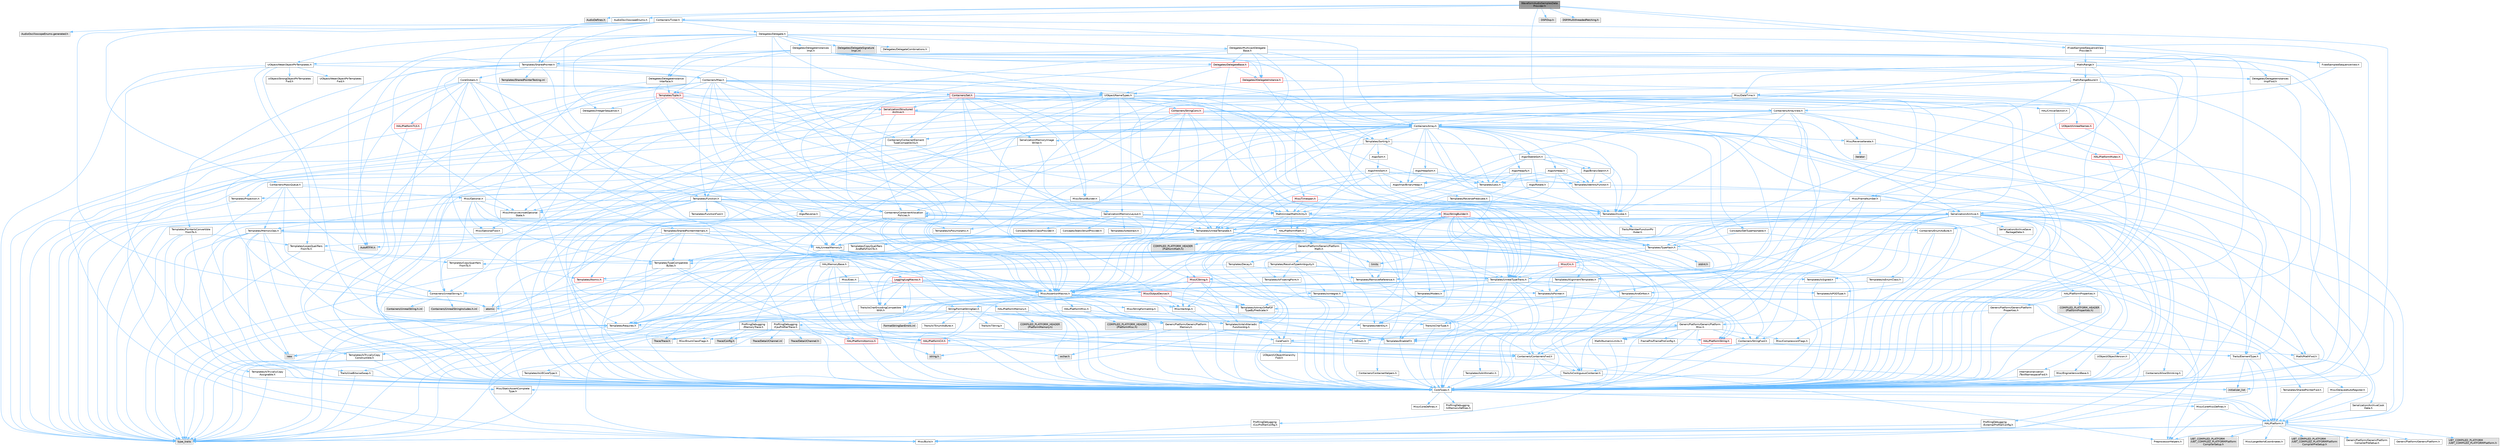 digraph "WaveformAudioSamplesDataProvider.h"
{
 // INTERACTIVE_SVG=YES
 // LATEX_PDF_SIZE
  bgcolor="transparent";
  edge [fontname=Helvetica,fontsize=10,labelfontname=Helvetica,labelfontsize=10];
  node [fontname=Helvetica,fontsize=10,shape=box,height=0.2,width=0.4];
  Node1 [id="Node000001",label="WaveformAudioSamplesData\lProvider.h",height=0.2,width=0.4,color="gray40", fillcolor="grey60", style="filled", fontcolor="black",tooltip=" "];
  Node1 -> Node2 [id="edge1_Node000001_Node000002",color="steelblue1",style="solid",tooltip=" "];
  Node2 [id="Node000002",label="AudioDefines.h",height=0.2,width=0.4,color="grey60", fillcolor="#E0E0E0", style="filled",tooltip=" "];
  Node1 -> Node3 [id="edge2_Node000001_Node000003",color="steelblue1",style="solid",tooltip=" "];
  Node3 [id="Node000003",label="AudioOscilloscopeEnums.h",height=0.2,width=0.4,color="grey40", fillcolor="white", style="filled",URL="$d8/d8c/AudioOscilloscopeEnums_8h.html",tooltip=" "];
  Node3 -> Node4 [id="edge3_Node000003_Node000004",color="steelblue1",style="solid",tooltip=" "];
  Node4 [id="Node000004",label="AudioOscilloscopeEnums.generated.h",height=0.2,width=0.4,color="grey60", fillcolor="#E0E0E0", style="filled",tooltip=" "];
  Node1 -> Node5 [id="edge4_Node000001_Node000005",color="steelblue1",style="solid",tooltip=" "];
  Node5 [id="Node000005",label="Containers/ArrayView.h",height=0.2,width=0.4,color="grey40", fillcolor="white", style="filled",URL="$d7/df4/ArrayView_8h.html",tooltip=" "];
  Node5 -> Node6 [id="edge5_Node000005_Node000006",color="steelblue1",style="solid",tooltip=" "];
  Node6 [id="Node000006",label="CoreTypes.h",height=0.2,width=0.4,color="grey40", fillcolor="white", style="filled",URL="$dc/dec/CoreTypes_8h.html",tooltip=" "];
  Node6 -> Node7 [id="edge6_Node000006_Node000007",color="steelblue1",style="solid",tooltip=" "];
  Node7 [id="Node000007",label="HAL/Platform.h",height=0.2,width=0.4,color="grey40", fillcolor="white", style="filled",URL="$d9/dd0/Platform_8h.html",tooltip=" "];
  Node7 -> Node8 [id="edge7_Node000007_Node000008",color="steelblue1",style="solid",tooltip=" "];
  Node8 [id="Node000008",label="Misc/Build.h",height=0.2,width=0.4,color="grey40", fillcolor="white", style="filled",URL="$d3/dbb/Build_8h.html",tooltip=" "];
  Node7 -> Node9 [id="edge8_Node000007_Node000009",color="steelblue1",style="solid",tooltip=" "];
  Node9 [id="Node000009",label="Misc/LargeWorldCoordinates.h",height=0.2,width=0.4,color="grey40", fillcolor="white", style="filled",URL="$d2/dcb/LargeWorldCoordinates_8h.html",tooltip=" "];
  Node7 -> Node10 [id="edge9_Node000007_Node000010",color="steelblue1",style="solid",tooltip=" "];
  Node10 [id="Node000010",label="type_traits",height=0.2,width=0.4,color="grey60", fillcolor="#E0E0E0", style="filled",tooltip=" "];
  Node7 -> Node11 [id="edge10_Node000007_Node000011",color="steelblue1",style="solid",tooltip=" "];
  Node11 [id="Node000011",label="PreprocessorHelpers.h",height=0.2,width=0.4,color="grey40", fillcolor="white", style="filled",URL="$db/ddb/PreprocessorHelpers_8h.html",tooltip=" "];
  Node7 -> Node12 [id="edge11_Node000007_Node000012",color="steelblue1",style="solid",tooltip=" "];
  Node12 [id="Node000012",label="UBT_COMPILED_PLATFORM\l/UBT_COMPILED_PLATFORMPlatform\lCompilerPreSetup.h",height=0.2,width=0.4,color="grey60", fillcolor="#E0E0E0", style="filled",tooltip=" "];
  Node7 -> Node13 [id="edge12_Node000007_Node000013",color="steelblue1",style="solid",tooltip=" "];
  Node13 [id="Node000013",label="GenericPlatform/GenericPlatform\lCompilerPreSetup.h",height=0.2,width=0.4,color="grey40", fillcolor="white", style="filled",URL="$d9/dc8/GenericPlatformCompilerPreSetup_8h.html",tooltip=" "];
  Node7 -> Node14 [id="edge13_Node000007_Node000014",color="steelblue1",style="solid",tooltip=" "];
  Node14 [id="Node000014",label="GenericPlatform/GenericPlatform.h",height=0.2,width=0.4,color="grey40", fillcolor="white", style="filled",URL="$d6/d84/GenericPlatform_8h.html",tooltip=" "];
  Node7 -> Node15 [id="edge14_Node000007_Node000015",color="steelblue1",style="solid",tooltip=" "];
  Node15 [id="Node000015",label="UBT_COMPILED_PLATFORM\l/UBT_COMPILED_PLATFORMPlatform.h",height=0.2,width=0.4,color="grey60", fillcolor="#E0E0E0", style="filled",tooltip=" "];
  Node7 -> Node16 [id="edge15_Node000007_Node000016",color="steelblue1",style="solid",tooltip=" "];
  Node16 [id="Node000016",label="UBT_COMPILED_PLATFORM\l/UBT_COMPILED_PLATFORMPlatform\lCompilerSetup.h",height=0.2,width=0.4,color="grey60", fillcolor="#E0E0E0", style="filled",tooltip=" "];
  Node6 -> Node17 [id="edge16_Node000006_Node000017",color="steelblue1",style="solid",tooltip=" "];
  Node17 [id="Node000017",label="ProfilingDebugging\l/UMemoryDefines.h",height=0.2,width=0.4,color="grey40", fillcolor="white", style="filled",URL="$d2/da2/UMemoryDefines_8h.html",tooltip=" "];
  Node6 -> Node18 [id="edge17_Node000006_Node000018",color="steelblue1",style="solid",tooltip=" "];
  Node18 [id="Node000018",label="Misc/CoreMiscDefines.h",height=0.2,width=0.4,color="grey40", fillcolor="white", style="filled",URL="$da/d38/CoreMiscDefines_8h.html",tooltip=" "];
  Node18 -> Node7 [id="edge18_Node000018_Node000007",color="steelblue1",style="solid",tooltip=" "];
  Node18 -> Node11 [id="edge19_Node000018_Node000011",color="steelblue1",style="solid",tooltip=" "];
  Node6 -> Node19 [id="edge20_Node000006_Node000019",color="steelblue1",style="solid",tooltip=" "];
  Node19 [id="Node000019",label="Misc/CoreDefines.h",height=0.2,width=0.4,color="grey40", fillcolor="white", style="filled",URL="$d3/dd2/CoreDefines_8h.html",tooltip=" "];
  Node5 -> Node20 [id="edge21_Node000005_Node000020",color="steelblue1",style="solid",tooltip=" "];
  Node20 [id="Node000020",label="Containers/ContainersFwd.h",height=0.2,width=0.4,color="grey40", fillcolor="white", style="filled",URL="$d4/d0a/ContainersFwd_8h.html",tooltip=" "];
  Node20 -> Node7 [id="edge22_Node000020_Node000007",color="steelblue1",style="solid",tooltip=" "];
  Node20 -> Node6 [id="edge23_Node000020_Node000006",color="steelblue1",style="solid",tooltip=" "];
  Node20 -> Node21 [id="edge24_Node000020_Node000021",color="steelblue1",style="solid",tooltip=" "];
  Node21 [id="Node000021",label="Traits/IsContiguousContainer.h",height=0.2,width=0.4,color="grey40", fillcolor="white", style="filled",URL="$d5/d3c/IsContiguousContainer_8h.html",tooltip=" "];
  Node21 -> Node6 [id="edge25_Node000021_Node000006",color="steelblue1",style="solid",tooltip=" "];
  Node21 -> Node22 [id="edge26_Node000021_Node000022",color="steelblue1",style="solid",tooltip=" "];
  Node22 [id="Node000022",label="Misc/StaticAssertComplete\lType.h",height=0.2,width=0.4,color="grey40", fillcolor="white", style="filled",URL="$d5/d4e/StaticAssertCompleteType_8h.html",tooltip=" "];
  Node21 -> Node23 [id="edge27_Node000021_Node000023",color="steelblue1",style="solid",tooltip=" "];
  Node23 [id="Node000023",label="initializer_list",height=0.2,width=0.4,color="grey60", fillcolor="#E0E0E0", style="filled",tooltip=" "];
  Node5 -> Node24 [id="edge28_Node000005_Node000024",color="steelblue1",style="solid",tooltip=" "];
  Node24 [id="Node000024",label="Misc/AssertionMacros.h",height=0.2,width=0.4,color="grey40", fillcolor="white", style="filled",URL="$d0/dfa/AssertionMacros_8h.html",tooltip=" "];
  Node24 -> Node6 [id="edge29_Node000024_Node000006",color="steelblue1",style="solid",tooltip=" "];
  Node24 -> Node7 [id="edge30_Node000024_Node000007",color="steelblue1",style="solid",tooltip=" "];
  Node24 -> Node25 [id="edge31_Node000024_Node000025",color="steelblue1",style="solid",tooltip=" "];
  Node25 [id="Node000025",label="HAL/PlatformMisc.h",height=0.2,width=0.4,color="grey40", fillcolor="white", style="filled",URL="$d0/df5/PlatformMisc_8h.html",tooltip=" "];
  Node25 -> Node6 [id="edge32_Node000025_Node000006",color="steelblue1",style="solid",tooltip=" "];
  Node25 -> Node26 [id="edge33_Node000025_Node000026",color="steelblue1",style="solid",tooltip=" "];
  Node26 [id="Node000026",label="GenericPlatform/GenericPlatform\lMisc.h",height=0.2,width=0.4,color="grey40", fillcolor="white", style="filled",URL="$db/d9a/GenericPlatformMisc_8h.html",tooltip=" "];
  Node26 -> Node27 [id="edge34_Node000026_Node000027",color="steelblue1",style="solid",tooltip=" "];
  Node27 [id="Node000027",label="Containers/StringFwd.h",height=0.2,width=0.4,color="grey40", fillcolor="white", style="filled",URL="$df/d37/StringFwd_8h.html",tooltip=" "];
  Node27 -> Node6 [id="edge35_Node000027_Node000006",color="steelblue1",style="solid",tooltip=" "];
  Node27 -> Node28 [id="edge36_Node000027_Node000028",color="steelblue1",style="solid",tooltip=" "];
  Node28 [id="Node000028",label="Traits/ElementType.h",height=0.2,width=0.4,color="grey40", fillcolor="white", style="filled",URL="$d5/d4f/ElementType_8h.html",tooltip=" "];
  Node28 -> Node7 [id="edge37_Node000028_Node000007",color="steelblue1",style="solid",tooltip=" "];
  Node28 -> Node23 [id="edge38_Node000028_Node000023",color="steelblue1",style="solid",tooltip=" "];
  Node28 -> Node10 [id="edge39_Node000028_Node000010",color="steelblue1",style="solid",tooltip=" "];
  Node27 -> Node21 [id="edge40_Node000027_Node000021",color="steelblue1",style="solid",tooltip=" "];
  Node26 -> Node29 [id="edge41_Node000026_Node000029",color="steelblue1",style="solid",tooltip=" "];
  Node29 [id="Node000029",label="CoreFwd.h",height=0.2,width=0.4,color="grey40", fillcolor="white", style="filled",URL="$d1/d1e/CoreFwd_8h.html",tooltip=" "];
  Node29 -> Node6 [id="edge42_Node000029_Node000006",color="steelblue1",style="solid",tooltip=" "];
  Node29 -> Node20 [id="edge43_Node000029_Node000020",color="steelblue1",style="solid",tooltip=" "];
  Node29 -> Node30 [id="edge44_Node000029_Node000030",color="steelblue1",style="solid",tooltip=" "];
  Node30 [id="Node000030",label="Math/MathFwd.h",height=0.2,width=0.4,color="grey40", fillcolor="white", style="filled",URL="$d2/d10/MathFwd_8h.html",tooltip=" "];
  Node30 -> Node7 [id="edge45_Node000030_Node000007",color="steelblue1",style="solid",tooltip=" "];
  Node29 -> Node31 [id="edge46_Node000029_Node000031",color="steelblue1",style="solid",tooltip=" "];
  Node31 [id="Node000031",label="UObject/UObjectHierarchy\lFwd.h",height=0.2,width=0.4,color="grey40", fillcolor="white", style="filled",URL="$d3/d13/UObjectHierarchyFwd_8h.html",tooltip=" "];
  Node26 -> Node6 [id="edge47_Node000026_Node000006",color="steelblue1",style="solid",tooltip=" "];
  Node26 -> Node32 [id="edge48_Node000026_Node000032",color="steelblue1",style="solid",tooltip=" "];
  Node32 [id="Node000032",label="FramePro/FrameProConfig.h",height=0.2,width=0.4,color="grey40", fillcolor="white", style="filled",URL="$d7/d90/FrameProConfig_8h.html",tooltip=" "];
  Node26 -> Node33 [id="edge49_Node000026_Node000033",color="steelblue1",style="solid",tooltip=" "];
  Node33 [id="Node000033",label="HAL/PlatformCrt.h",height=0.2,width=0.4,color="red", fillcolor="#FFF0F0", style="filled",URL="$d8/d75/PlatformCrt_8h.html",tooltip=" "];
  Node33 -> Node34 [id="edge50_Node000033_Node000034",color="steelblue1",style="solid",tooltip=" "];
  Node34 [id="Node000034",label="new",height=0.2,width=0.4,color="grey60", fillcolor="#E0E0E0", style="filled",tooltip=" "];
  Node33 -> Node35 [id="edge51_Node000033_Node000035",color="steelblue1",style="solid",tooltip=" "];
  Node35 [id="Node000035",label="wchar.h",height=0.2,width=0.4,color="grey60", fillcolor="#E0E0E0", style="filled",tooltip=" "];
  Node33 -> Node42 [id="edge52_Node000033_Node000042",color="steelblue1",style="solid",tooltip=" "];
  Node42 [id="Node000042",label="string.h",height=0.2,width=0.4,color="grey60", fillcolor="#E0E0E0", style="filled",tooltip=" "];
  Node26 -> Node43 [id="edge53_Node000026_Node000043",color="steelblue1",style="solid",tooltip=" "];
  Node43 [id="Node000043",label="Math/NumericLimits.h",height=0.2,width=0.4,color="grey40", fillcolor="white", style="filled",URL="$df/d1b/NumericLimits_8h.html",tooltip=" "];
  Node43 -> Node6 [id="edge54_Node000043_Node000006",color="steelblue1",style="solid",tooltip=" "];
  Node26 -> Node44 [id="edge55_Node000026_Node000044",color="steelblue1",style="solid",tooltip=" "];
  Node44 [id="Node000044",label="Misc/CompressionFlags.h",height=0.2,width=0.4,color="grey40", fillcolor="white", style="filled",URL="$d9/d76/CompressionFlags_8h.html",tooltip=" "];
  Node26 -> Node45 [id="edge56_Node000026_Node000045",color="steelblue1",style="solid",tooltip=" "];
  Node45 [id="Node000045",label="Misc/EnumClassFlags.h",height=0.2,width=0.4,color="grey40", fillcolor="white", style="filled",URL="$d8/de7/EnumClassFlags_8h.html",tooltip=" "];
  Node26 -> Node46 [id="edge57_Node000026_Node000046",color="steelblue1",style="solid",tooltip=" "];
  Node46 [id="Node000046",label="ProfilingDebugging\l/CsvProfilerConfig.h",height=0.2,width=0.4,color="grey40", fillcolor="white", style="filled",URL="$d3/d88/CsvProfilerConfig_8h.html",tooltip=" "];
  Node46 -> Node8 [id="edge58_Node000046_Node000008",color="steelblue1",style="solid",tooltip=" "];
  Node26 -> Node47 [id="edge59_Node000026_Node000047",color="steelblue1",style="solid",tooltip=" "];
  Node47 [id="Node000047",label="ProfilingDebugging\l/ExternalProfilerConfig.h",height=0.2,width=0.4,color="grey40", fillcolor="white", style="filled",URL="$d3/dbb/ExternalProfilerConfig_8h.html",tooltip=" "];
  Node47 -> Node8 [id="edge60_Node000047_Node000008",color="steelblue1",style="solid",tooltip=" "];
  Node25 -> Node48 [id="edge61_Node000025_Node000048",color="steelblue1",style="solid",tooltip=" "];
  Node48 [id="Node000048",label="COMPILED_PLATFORM_HEADER\l(PlatformMisc.h)",height=0.2,width=0.4,color="grey60", fillcolor="#E0E0E0", style="filled",tooltip=" "];
  Node25 -> Node49 [id="edge62_Node000025_Node000049",color="steelblue1",style="solid",tooltip=" "];
  Node49 [id="Node000049",label="ProfilingDebugging\l/CpuProfilerTrace.h",height=0.2,width=0.4,color="grey40", fillcolor="white", style="filled",URL="$da/dcb/CpuProfilerTrace_8h.html",tooltip=" "];
  Node49 -> Node6 [id="edge63_Node000049_Node000006",color="steelblue1",style="solid",tooltip=" "];
  Node49 -> Node20 [id="edge64_Node000049_Node000020",color="steelblue1",style="solid",tooltip=" "];
  Node49 -> Node50 [id="edge65_Node000049_Node000050",color="steelblue1",style="solid",tooltip=" "];
  Node50 [id="Node000050",label="HAL/PlatformAtomics.h",height=0.2,width=0.4,color="red", fillcolor="#FFF0F0", style="filled",URL="$d3/d36/PlatformAtomics_8h.html",tooltip=" "];
  Node50 -> Node6 [id="edge66_Node000050_Node000006",color="steelblue1",style="solid",tooltip=" "];
  Node49 -> Node11 [id="edge67_Node000049_Node000011",color="steelblue1",style="solid",tooltip=" "];
  Node49 -> Node8 [id="edge68_Node000049_Node000008",color="steelblue1",style="solid",tooltip=" "];
  Node49 -> Node53 [id="edge69_Node000049_Node000053",color="steelblue1",style="solid",tooltip=" "];
  Node53 [id="Node000053",label="Trace/Config.h",height=0.2,width=0.4,color="grey60", fillcolor="#E0E0E0", style="filled",tooltip=" "];
  Node49 -> Node54 [id="edge70_Node000049_Node000054",color="steelblue1",style="solid",tooltip=" "];
  Node54 [id="Node000054",label="Trace/Detail/Channel.h",height=0.2,width=0.4,color="grey60", fillcolor="#E0E0E0", style="filled",tooltip=" "];
  Node49 -> Node55 [id="edge71_Node000049_Node000055",color="steelblue1",style="solid",tooltip=" "];
  Node55 [id="Node000055",label="Trace/Detail/Channel.inl",height=0.2,width=0.4,color="grey60", fillcolor="#E0E0E0", style="filled",tooltip=" "];
  Node49 -> Node56 [id="edge72_Node000049_Node000056",color="steelblue1",style="solid",tooltip=" "];
  Node56 [id="Node000056",label="Trace/Trace.h",height=0.2,width=0.4,color="grey60", fillcolor="#E0E0E0", style="filled",tooltip=" "];
  Node24 -> Node11 [id="edge73_Node000024_Node000011",color="steelblue1",style="solid",tooltip=" "];
  Node24 -> Node57 [id="edge74_Node000024_Node000057",color="steelblue1",style="solid",tooltip=" "];
  Node57 [id="Node000057",label="Templates/EnableIf.h",height=0.2,width=0.4,color="grey40", fillcolor="white", style="filled",URL="$d7/d60/EnableIf_8h.html",tooltip=" "];
  Node57 -> Node6 [id="edge75_Node000057_Node000006",color="steelblue1",style="solid",tooltip=" "];
  Node24 -> Node58 [id="edge76_Node000024_Node000058",color="steelblue1",style="solid",tooltip=" "];
  Node58 [id="Node000058",label="Templates/IsArrayOrRefOf\lTypeByPredicate.h",height=0.2,width=0.4,color="grey40", fillcolor="white", style="filled",URL="$d6/da1/IsArrayOrRefOfTypeByPredicate_8h.html",tooltip=" "];
  Node58 -> Node6 [id="edge77_Node000058_Node000006",color="steelblue1",style="solid",tooltip=" "];
  Node24 -> Node59 [id="edge78_Node000024_Node000059",color="steelblue1",style="solid",tooltip=" "];
  Node59 [id="Node000059",label="Templates/IsValidVariadic\lFunctionArg.h",height=0.2,width=0.4,color="grey40", fillcolor="white", style="filled",URL="$d0/dc8/IsValidVariadicFunctionArg_8h.html",tooltip=" "];
  Node59 -> Node6 [id="edge79_Node000059_Node000006",color="steelblue1",style="solid",tooltip=" "];
  Node59 -> Node60 [id="edge80_Node000059_Node000060",color="steelblue1",style="solid",tooltip=" "];
  Node60 [id="Node000060",label="IsEnum.h",height=0.2,width=0.4,color="grey40", fillcolor="white", style="filled",URL="$d4/de5/IsEnum_8h.html",tooltip=" "];
  Node59 -> Node10 [id="edge81_Node000059_Node000010",color="steelblue1",style="solid",tooltip=" "];
  Node24 -> Node61 [id="edge82_Node000024_Node000061",color="steelblue1",style="solid",tooltip=" "];
  Node61 [id="Node000061",label="Traits/IsCharEncodingCompatible\lWith.h",height=0.2,width=0.4,color="grey40", fillcolor="white", style="filled",URL="$df/dd1/IsCharEncodingCompatibleWith_8h.html",tooltip=" "];
  Node61 -> Node10 [id="edge83_Node000061_Node000010",color="steelblue1",style="solid",tooltip=" "];
  Node61 -> Node62 [id="edge84_Node000061_Node000062",color="steelblue1",style="solid",tooltip=" "];
  Node62 [id="Node000062",label="Traits/IsCharType.h",height=0.2,width=0.4,color="grey40", fillcolor="white", style="filled",URL="$db/d51/IsCharType_8h.html",tooltip=" "];
  Node62 -> Node6 [id="edge85_Node000062_Node000006",color="steelblue1",style="solid",tooltip=" "];
  Node24 -> Node63 [id="edge86_Node000024_Node000063",color="steelblue1",style="solid",tooltip=" "];
  Node63 [id="Node000063",label="Misc/VarArgs.h",height=0.2,width=0.4,color="grey40", fillcolor="white", style="filled",URL="$d5/d6f/VarArgs_8h.html",tooltip=" "];
  Node63 -> Node6 [id="edge87_Node000063_Node000006",color="steelblue1",style="solid",tooltip=" "];
  Node24 -> Node64 [id="edge88_Node000024_Node000064",color="steelblue1",style="solid",tooltip=" "];
  Node64 [id="Node000064",label="String/FormatStringSan.h",height=0.2,width=0.4,color="grey40", fillcolor="white", style="filled",URL="$d3/d8b/FormatStringSan_8h.html",tooltip=" "];
  Node64 -> Node10 [id="edge89_Node000064_Node000010",color="steelblue1",style="solid",tooltip=" "];
  Node64 -> Node6 [id="edge90_Node000064_Node000006",color="steelblue1",style="solid",tooltip=" "];
  Node64 -> Node65 [id="edge91_Node000064_Node000065",color="steelblue1",style="solid",tooltip=" "];
  Node65 [id="Node000065",label="Templates/Requires.h",height=0.2,width=0.4,color="grey40", fillcolor="white", style="filled",URL="$dc/d96/Requires_8h.html",tooltip=" "];
  Node65 -> Node57 [id="edge92_Node000065_Node000057",color="steelblue1",style="solid",tooltip=" "];
  Node65 -> Node10 [id="edge93_Node000065_Node000010",color="steelblue1",style="solid",tooltip=" "];
  Node64 -> Node66 [id="edge94_Node000064_Node000066",color="steelblue1",style="solid",tooltip=" "];
  Node66 [id="Node000066",label="Templates/Identity.h",height=0.2,width=0.4,color="grey40", fillcolor="white", style="filled",URL="$d0/dd5/Identity_8h.html",tooltip=" "];
  Node64 -> Node59 [id="edge95_Node000064_Node000059",color="steelblue1",style="solid",tooltip=" "];
  Node64 -> Node62 [id="edge96_Node000064_Node000062",color="steelblue1",style="solid",tooltip=" "];
  Node64 -> Node67 [id="edge97_Node000064_Node000067",color="steelblue1",style="solid",tooltip=" "];
  Node67 [id="Node000067",label="Traits/IsTEnumAsByte.h",height=0.2,width=0.4,color="grey40", fillcolor="white", style="filled",URL="$d1/de6/IsTEnumAsByte_8h.html",tooltip=" "];
  Node64 -> Node68 [id="edge98_Node000064_Node000068",color="steelblue1",style="solid",tooltip=" "];
  Node68 [id="Node000068",label="Traits/IsTString.h",height=0.2,width=0.4,color="grey40", fillcolor="white", style="filled",URL="$d0/df8/IsTString_8h.html",tooltip=" "];
  Node68 -> Node20 [id="edge99_Node000068_Node000020",color="steelblue1",style="solid",tooltip=" "];
  Node64 -> Node20 [id="edge100_Node000064_Node000020",color="steelblue1",style="solid",tooltip=" "];
  Node64 -> Node69 [id="edge101_Node000064_Node000069",color="steelblue1",style="solid",tooltip=" "];
  Node69 [id="Node000069",label="FormatStringSanErrors.inl",height=0.2,width=0.4,color="grey60", fillcolor="#E0E0E0", style="filled",tooltip=" "];
  Node24 -> Node70 [id="edge102_Node000024_Node000070",color="steelblue1",style="solid",tooltip=" "];
  Node70 [id="Node000070",label="atomic",height=0.2,width=0.4,color="grey60", fillcolor="#E0E0E0", style="filled",tooltip=" "];
  Node5 -> Node71 [id="edge103_Node000005_Node000071",color="steelblue1",style="solid",tooltip=" "];
  Node71 [id="Node000071",label="Misc/ReverseIterate.h",height=0.2,width=0.4,color="grey40", fillcolor="white", style="filled",URL="$db/de3/ReverseIterate_8h.html",tooltip=" "];
  Node71 -> Node7 [id="edge104_Node000071_Node000007",color="steelblue1",style="solid",tooltip=" "];
  Node71 -> Node72 [id="edge105_Node000071_Node000072",color="steelblue1",style="solid",tooltip=" "];
  Node72 [id="Node000072",label="iterator",height=0.2,width=0.4,color="grey60", fillcolor="#E0E0E0", style="filled",tooltip=" "];
  Node5 -> Node73 [id="edge106_Node000005_Node000073",color="steelblue1",style="solid",tooltip=" "];
  Node73 [id="Node000073",label="Misc/IntrusiveUnsetOptional\lState.h",height=0.2,width=0.4,color="grey40", fillcolor="white", style="filled",URL="$d2/d0a/IntrusiveUnsetOptionalState_8h.html",tooltip=" "];
  Node73 -> Node74 [id="edge107_Node000073_Node000074",color="steelblue1",style="solid",tooltip=" "];
  Node74 [id="Node000074",label="Misc/OptionalFwd.h",height=0.2,width=0.4,color="grey40", fillcolor="white", style="filled",URL="$dc/d50/OptionalFwd_8h.html",tooltip=" "];
  Node5 -> Node75 [id="edge108_Node000005_Node000075",color="steelblue1",style="solid",tooltip=" "];
  Node75 [id="Node000075",label="Templates/Invoke.h",height=0.2,width=0.4,color="grey40", fillcolor="white", style="filled",URL="$d7/deb/Invoke_8h.html",tooltip=" "];
  Node75 -> Node6 [id="edge109_Node000075_Node000006",color="steelblue1",style="solid",tooltip=" "];
  Node75 -> Node76 [id="edge110_Node000075_Node000076",color="steelblue1",style="solid",tooltip=" "];
  Node76 [id="Node000076",label="Traits/MemberFunctionPtr\lOuter.h",height=0.2,width=0.4,color="grey40", fillcolor="white", style="filled",URL="$db/da7/MemberFunctionPtrOuter_8h.html",tooltip=" "];
  Node75 -> Node77 [id="edge111_Node000075_Node000077",color="steelblue1",style="solid",tooltip=" "];
  Node77 [id="Node000077",label="Templates/UnrealTemplate.h",height=0.2,width=0.4,color="grey40", fillcolor="white", style="filled",URL="$d4/d24/UnrealTemplate_8h.html",tooltip=" "];
  Node77 -> Node6 [id="edge112_Node000077_Node000006",color="steelblue1",style="solid",tooltip=" "];
  Node77 -> Node78 [id="edge113_Node000077_Node000078",color="steelblue1",style="solid",tooltip=" "];
  Node78 [id="Node000078",label="Templates/IsPointer.h",height=0.2,width=0.4,color="grey40", fillcolor="white", style="filled",URL="$d7/d05/IsPointer_8h.html",tooltip=" "];
  Node78 -> Node6 [id="edge114_Node000078_Node000006",color="steelblue1",style="solid",tooltip=" "];
  Node77 -> Node79 [id="edge115_Node000077_Node000079",color="steelblue1",style="solid",tooltip=" "];
  Node79 [id="Node000079",label="HAL/UnrealMemory.h",height=0.2,width=0.4,color="grey40", fillcolor="white", style="filled",URL="$d9/d96/UnrealMemory_8h.html",tooltip=" "];
  Node79 -> Node6 [id="edge116_Node000079_Node000006",color="steelblue1",style="solid",tooltip=" "];
  Node79 -> Node80 [id="edge117_Node000079_Node000080",color="steelblue1",style="solid",tooltip=" "];
  Node80 [id="Node000080",label="GenericPlatform/GenericPlatform\lMemory.h",height=0.2,width=0.4,color="grey40", fillcolor="white", style="filled",URL="$dd/d22/GenericPlatformMemory_8h.html",tooltip=" "];
  Node80 -> Node29 [id="edge118_Node000080_Node000029",color="steelblue1",style="solid",tooltip=" "];
  Node80 -> Node6 [id="edge119_Node000080_Node000006",color="steelblue1",style="solid",tooltip=" "];
  Node80 -> Node81 [id="edge120_Node000080_Node000081",color="steelblue1",style="solid",tooltip=" "];
  Node81 [id="Node000081",label="HAL/PlatformString.h",height=0.2,width=0.4,color="red", fillcolor="#FFF0F0", style="filled",URL="$db/db5/PlatformString_8h.html",tooltip=" "];
  Node81 -> Node6 [id="edge121_Node000081_Node000006",color="steelblue1",style="solid",tooltip=" "];
  Node80 -> Node42 [id="edge122_Node000080_Node000042",color="steelblue1",style="solid",tooltip=" "];
  Node80 -> Node35 [id="edge123_Node000080_Node000035",color="steelblue1",style="solid",tooltip=" "];
  Node79 -> Node83 [id="edge124_Node000079_Node000083",color="steelblue1",style="solid",tooltip=" "];
  Node83 [id="Node000083",label="HAL/MemoryBase.h",height=0.2,width=0.4,color="grey40", fillcolor="white", style="filled",URL="$d6/d9f/MemoryBase_8h.html",tooltip=" "];
  Node83 -> Node6 [id="edge125_Node000083_Node000006",color="steelblue1",style="solid",tooltip=" "];
  Node83 -> Node50 [id="edge126_Node000083_Node000050",color="steelblue1",style="solid",tooltip=" "];
  Node83 -> Node33 [id="edge127_Node000083_Node000033",color="steelblue1",style="solid",tooltip=" "];
  Node83 -> Node84 [id="edge128_Node000083_Node000084",color="steelblue1",style="solid",tooltip=" "];
  Node84 [id="Node000084",label="Misc/Exec.h",height=0.2,width=0.4,color="grey40", fillcolor="white", style="filled",URL="$de/ddb/Exec_8h.html",tooltip=" "];
  Node84 -> Node6 [id="edge129_Node000084_Node000006",color="steelblue1",style="solid",tooltip=" "];
  Node84 -> Node24 [id="edge130_Node000084_Node000024",color="steelblue1",style="solid",tooltip=" "];
  Node83 -> Node85 [id="edge131_Node000083_Node000085",color="steelblue1",style="solid",tooltip=" "];
  Node85 [id="Node000085",label="Misc/OutputDevice.h",height=0.2,width=0.4,color="red", fillcolor="#FFF0F0", style="filled",URL="$d7/d32/OutputDevice_8h.html",tooltip=" "];
  Node85 -> Node29 [id="edge132_Node000085_Node000029",color="steelblue1",style="solid",tooltip=" "];
  Node85 -> Node6 [id="edge133_Node000085_Node000006",color="steelblue1",style="solid",tooltip=" "];
  Node85 -> Node63 [id="edge134_Node000085_Node000063",color="steelblue1",style="solid",tooltip=" "];
  Node85 -> Node58 [id="edge135_Node000085_Node000058",color="steelblue1",style="solid",tooltip=" "];
  Node85 -> Node59 [id="edge136_Node000085_Node000059",color="steelblue1",style="solid",tooltip=" "];
  Node85 -> Node61 [id="edge137_Node000085_Node000061",color="steelblue1",style="solid",tooltip=" "];
  Node83 -> Node87 [id="edge138_Node000083_Node000087",color="steelblue1",style="solid",tooltip=" "];
  Node87 [id="Node000087",label="Templates/Atomic.h",height=0.2,width=0.4,color="red", fillcolor="#FFF0F0", style="filled",URL="$d3/d91/Atomic_8h.html",tooltip=" "];
  Node87 -> Node90 [id="edge139_Node000087_Node000090",color="steelblue1",style="solid",tooltip=" "];
  Node90 [id="Node000090",label="Templates/IsIntegral.h",height=0.2,width=0.4,color="grey40", fillcolor="white", style="filled",URL="$da/d64/IsIntegral_8h.html",tooltip=" "];
  Node90 -> Node6 [id="edge140_Node000090_Node000006",color="steelblue1",style="solid",tooltip=" "];
  Node87 -> Node70 [id="edge141_Node000087_Node000070",color="steelblue1",style="solid",tooltip=" "];
  Node79 -> Node96 [id="edge142_Node000079_Node000096",color="steelblue1",style="solid",tooltip=" "];
  Node96 [id="Node000096",label="HAL/PlatformMemory.h",height=0.2,width=0.4,color="grey40", fillcolor="white", style="filled",URL="$de/d68/PlatformMemory_8h.html",tooltip=" "];
  Node96 -> Node6 [id="edge143_Node000096_Node000006",color="steelblue1",style="solid",tooltip=" "];
  Node96 -> Node80 [id="edge144_Node000096_Node000080",color="steelblue1",style="solid",tooltip=" "];
  Node96 -> Node97 [id="edge145_Node000096_Node000097",color="steelblue1",style="solid",tooltip=" "];
  Node97 [id="Node000097",label="COMPILED_PLATFORM_HEADER\l(PlatformMemory.h)",height=0.2,width=0.4,color="grey60", fillcolor="#E0E0E0", style="filled",tooltip=" "];
  Node79 -> Node98 [id="edge146_Node000079_Node000098",color="steelblue1",style="solid",tooltip=" "];
  Node98 [id="Node000098",label="ProfilingDebugging\l/MemoryTrace.h",height=0.2,width=0.4,color="grey40", fillcolor="white", style="filled",URL="$da/dd7/MemoryTrace_8h.html",tooltip=" "];
  Node98 -> Node7 [id="edge147_Node000098_Node000007",color="steelblue1",style="solid",tooltip=" "];
  Node98 -> Node45 [id="edge148_Node000098_Node000045",color="steelblue1",style="solid",tooltip=" "];
  Node98 -> Node53 [id="edge149_Node000098_Node000053",color="steelblue1",style="solid",tooltip=" "];
  Node98 -> Node56 [id="edge150_Node000098_Node000056",color="steelblue1",style="solid",tooltip=" "];
  Node79 -> Node78 [id="edge151_Node000079_Node000078",color="steelblue1",style="solid",tooltip=" "];
  Node77 -> Node99 [id="edge152_Node000077_Node000099",color="steelblue1",style="solid",tooltip=" "];
  Node99 [id="Node000099",label="Templates/CopyQualifiers\lAndRefsFromTo.h",height=0.2,width=0.4,color="grey40", fillcolor="white", style="filled",URL="$d3/db3/CopyQualifiersAndRefsFromTo_8h.html",tooltip=" "];
  Node99 -> Node100 [id="edge153_Node000099_Node000100",color="steelblue1",style="solid",tooltip=" "];
  Node100 [id="Node000100",label="Templates/CopyQualifiers\lFromTo.h",height=0.2,width=0.4,color="grey40", fillcolor="white", style="filled",URL="$d5/db4/CopyQualifiersFromTo_8h.html",tooltip=" "];
  Node77 -> Node101 [id="edge154_Node000077_Node000101",color="steelblue1",style="solid",tooltip=" "];
  Node101 [id="Node000101",label="Templates/UnrealTypeTraits.h",height=0.2,width=0.4,color="grey40", fillcolor="white", style="filled",URL="$d2/d2d/UnrealTypeTraits_8h.html",tooltip=" "];
  Node101 -> Node6 [id="edge155_Node000101_Node000006",color="steelblue1",style="solid",tooltip=" "];
  Node101 -> Node78 [id="edge156_Node000101_Node000078",color="steelblue1",style="solid",tooltip=" "];
  Node101 -> Node24 [id="edge157_Node000101_Node000024",color="steelblue1",style="solid",tooltip=" "];
  Node101 -> Node92 [id="edge158_Node000101_Node000092",color="steelblue1",style="solid",tooltip=" "];
  Node92 [id="Node000092",label="Templates/AndOrNot.h",height=0.2,width=0.4,color="grey40", fillcolor="white", style="filled",URL="$db/d0a/AndOrNot_8h.html",tooltip=" "];
  Node92 -> Node6 [id="edge159_Node000092_Node000006",color="steelblue1",style="solid",tooltip=" "];
  Node101 -> Node57 [id="edge160_Node000101_Node000057",color="steelblue1",style="solid",tooltip=" "];
  Node101 -> Node102 [id="edge161_Node000101_Node000102",color="steelblue1",style="solid",tooltip=" "];
  Node102 [id="Node000102",label="Templates/IsArithmetic.h",height=0.2,width=0.4,color="grey40", fillcolor="white", style="filled",URL="$d2/d5d/IsArithmetic_8h.html",tooltip=" "];
  Node102 -> Node6 [id="edge162_Node000102_Node000006",color="steelblue1",style="solid",tooltip=" "];
  Node101 -> Node60 [id="edge163_Node000101_Node000060",color="steelblue1",style="solid",tooltip=" "];
  Node101 -> Node103 [id="edge164_Node000101_Node000103",color="steelblue1",style="solid",tooltip=" "];
  Node103 [id="Node000103",label="Templates/Models.h",height=0.2,width=0.4,color="grey40", fillcolor="white", style="filled",URL="$d3/d0c/Models_8h.html",tooltip=" "];
  Node103 -> Node66 [id="edge165_Node000103_Node000066",color="steelblue1",style="solid",tooltip=" "];
  Node101 -> Node104 [id="edge166_Node000101_Node000104",color="steelblue1",style="solid",tooltip=" "];
  Node104 [id="Node000104",label="Templates/IsPODType.h",height=0.2,width=0.4,color="grey40", fillcolor="white", style="filled",URL="$d7/db1/IsPODType_8h.html",tooltip=" "];
  Node104 -> Node6 [id="edge167_Node000104_Node000006",color="steelblue1",style="solid",tooltip=" "];
  Node101 -> Node105 [id="edge168_Node000101_Node000105",color="steelblue1",style="solid",tooltip=" "];
  Node105 [id="Node000105",label="Templates/IsUECoreType.h",height=0.2,width=0.4,color="grey40", fillcolor="white", style="filled",URL="$d1/db8/IsUECoreType_8h.html",tooltip=" "];
  Node105 -> Node6 [id="edge169_Node000105_Node000006",color="steelblue1",style="solid",tooltip=" "];
  Node105 -> Node10 [id="edge170_Node000105_Node000010",color="steelblue1",style="solid",tooltip=" "];
  Node101 -> Node93 [id="edge171_Node000101_Node000093",color="steelblue1",style="solid",tooltip=" "];
  Node93 [id="Node000093",label="Templates/IsTriviallyCopy\lConstructible.h",height=0.2,width=0.4,color="grey40", fillcolor="white", style="filled",URL="$d3/d78/IsTriviallyCopyConstructible_8h.html",tooltip=" "];
  Node93 -> Node6 [id="edge172_Node000093_Node000006",color="steelblue1",style="solid",tooltip=" "];
  Node93 -> Node10 [id="edge173_Node000093_Node000010",color="steelblue1",style="solid",tooltip=" "];
  Node77 -> Node106 [id="edge174_Node000077_Node000106",color="steelblue1",style="solid",tooltip=" "];
  Node106 [id="Node000106",label="Templates/RemoveReference.h",height=0.2,width=0.4,color="grey40", fillcolor="white", style="filled",URL="$da/dbe/RemoveReference_8h.html",tooltip=" "];
  Node106 -> Node6 [id="edge175_Node000106_Node000006",color="steelblue1",style="solid",tooltip=" "];
  Node77 -> Node65 [id="edge176_Node000077_Node000065",color="steelblue1",style="solid",tooltip=" "];
  Node77 -> Node107 [id="edge177_Node000077_Node000107",color="steelblue1",style="solid",tooltip=" "];
  Node107 [id="Node000107",label="Templates/TypeCompatible\lBytes.h",height=0.2,width=0.4,color="grey40", fillcolor="white", style="filled",URL="$df/d0a/TypeCompatibleBytes_8h.html",tooltip=" "];
  Node107 -> Node6 [id="edge178_Node000107_Node000006",color="steelblue1",style="solid",tooltip=" "];
  Node107 -> Node42 [id="edge179_Node000107_Node000042",color="steelblue1",style="solid",tooltip=" "];
  Node107 -> Node34 [id="edge180_Node000107_Node000034",color="steelblue1",style="solid",tooltip=" "];
  Node107 -> Node10 [id="edge181_Node000107_Node000010",color="steelblue1",style="solid",tooltip=" "];
  Node77 -> Node66 [id="edge182_Node000077_Node000066",color="steelblue1",style="solid",tooltip=" "];
  Node77 -> Node21 [id="edge183_Node000077_Node000021",color="steelblue1",style="solid",tooltip=" "];
  Node77 -> Node108 [id="edge184_Node000077_Node000108",color="steelblue1",style="solid",tooltip=" "];
  Node108 [id="Node000108",label="Traits/UseBitwiseSwap.h",height=0.2,width=0.4,color="grey40", fillcolor="white", style="filled",URL="$db/df3/UseBitwiseSwap_8h.html",tooltip=" "];
  Node108 -> Node6 [id="edge185_Node000108_Node000006",color="steelblue1",style="solid",tooltip=" "];
  Node108 -> Node10 [id="edge186_Node000108_Node000010",color="steelblue1",style="solid",tooltip=" "];
  Node77 -> Node10 [id="edge187_Node000077_Node000010",color="steelblue1",style="solid",tooltip=" "];
  Node75 -> Node10 [id="edge188_Node000075_Node000010",color="steelblue1",style="solid",tooltip=" "];
  Node5 -> Node101 [id="edge189_Node000005_Node000101",color="steelblue1",style="solid",tooltip=" "];
  Node5 -> Node28 [id="edge190_Node000005_Node000028",color="steelblue1",style="solid",tooltip=" "];
  Node5 -> Node109 [id="edge191_Node000005_Node000109",color="steelblue1",style="solid",tooltip=" "];
  Node109 [id="Node000109",label="Containers/Array.h",height=0.2,width=0.4,color="grey40", fillcolor="white", style="filled",URL="$df/dd0/Array_8h.html",tooltip=" "];
  Node109 -> Node6 [id="edge192_Node000109_Node000006",color="steelblue1",style="solid",tooltip=" "];
  Node109 -> Node24 [id="edge193_Node000109_Node000024",color="steelblue1",style="solid",tooltip=" "];
  Node109 -> Node73 [id="edge194_Node000109_Node000073",color="steelblue1",style="solid",tooltip=" "];
  Node109 -> Node71 [id="edge195_Node000109_Node000071",color="steelblue1",style="solid",tooltip=" "];
  Node109 -> Node79 [id="edge196_Node000109_Node000079",color="steelblue1",style="solid",tooltip=" "];
  Node109 -> Node101 [id="edge197_Node000109_Node000101",color="steelblue1",style="solid",tooltip=" "];
  Node109 -> Node77 [id="edge198_Node000109_Node000077",color="steelblue1",style="solid",tooltip=" "];
  Node109 -> Node110 [id="edge199_Node000109_Node000110",color="steelblue1",style="solid",tooltip=" "];
  Node110 [id="Node000110",label="Containers/AllowShrinking.h",height=0.2,width=0.4,color="grey40", fillcolor="white", style="filled",URL="$d7/d1a/AllowShrinking_8h.html",tooltip=" "];
  Node110 -> Node6 [id="edge200_Node000110_Node000006",color="steelblue1",style="solid",tooltip=" "];
  Node109 -> Node111 [id="edge201_Node000109_Node000111",color="steelblue1",style="solid",tooltip=" "];
  Node111 [id="Node000111",label="Containers/ContainerAllocation\lPolicies.h",height=0.2,width=0.4,color="grey40", fillcolor="white", style="filled",URL="$d7/dff/ContainerAllocationPolicies_8h.html",tooltip=" "];
  Node111 -> Node6 [id="edge202_Node000111_Node000006",color="steelblue1",style="solid",tooltip=" "];
  Node111 -> Node112 [id="edge203_Node000111_Node000112",color="steelblue1",style="solid",tooltip=" "];
  Node112 [id="Node000112",label="Containers/ContainerHelpers.h",height=0.2,width=0.4,color="grey40", fillcolor="white", style="filled",URL="$d7/d33/ContainerHelpers_8h.html",tooltip=" "];
  Node112 -> Node6 [id="edge204_Node000112_Node000006",color="steelblue1",style="solid",tooltip=" "];
  Node111 -> Node111 [id="edge205_Node000111_Node000111",color="steelblue1",style="solid",tooltip=" "];
  Node111 -> Node113 [id="edge206_Node000111_Node000113",color="steelblue1",style="solid",tooltip=" "];
  Node113 [id="Node000113",label="HAL/PlatformMath.h",height=0.2,width=0.4,color="grey40", fillcolor="white", style="filled",URL="$dc/d53/PlatformMath_8h.html",tooltip=" "];
  Node113 -> Node6 [id="edge207_Node000113_Node000006",color="steelblue1",style="solid",tooltip=" "];
  Node113 -> Node114 [id="edge208_Node000113_Node000114",color="steelblue1",style="solid",tooltip=" "];
  Node114 [id="Node000114",label="GenericPlatform/GenericPlatform\lMath.h",height=0.2,width=0.4,color="grey40", fillcolor="white", style="filled",URL="$d5/d79/GenericPlatformMath_8h.html",tooltip=" "];
  Node114 -> Node6 [id="edge209_Node000114_Node000006",color="steelblue1",style="solid",tooltip=" "];
  Node114 -> Node20 [id="edge210_Node000114_Node000020",color="steelblue1",style="solid",tooltip=" "];
  Node114 -> Node33 [id="edge211_Node000114_Node000033",color="steelblue1",style="solid",tooltip=" "];
  Node114 -> Node92 [id="edge212_Node000114_Node000092",color="steelblue1",style="solid",tooltip=" "];
  Node114 -> Node115 [id="edge213_Node000114_Node000115",color="steelblue1",style="solid",tooltip=" "];
  Node115 [id="Node000115",label="Templates/Decay.h",height=0.2,width=0.4,color="grey40", fillcolor="white", style="filled",URL="$dd/d0f/Decay_8h.html",tooltip=" "];
  Node115 -> Node6 [id="edge214_Node000115_Node000006",color="steelblue1",style="solid",tooltip=" "];
  Node115 -> Node106 [id="edge215_Node000115_Node000106",color="steelblue1",style="solid",tooltip=" "];
  Node115 -> Node10 [id="edge216_Node000115_Node000010",color="steelblue1",style="solid",tooltip=" "];
  Node114 -> Node116 [id="edge217_Node000114_Node000116",color="steelblue1",style="solid",tooltip=" "];
  Node116 [id="Node000116",label="Templates/IsFloatingPoint.h",height=0.2,width=0.4,color="grey40", fillcolor="white", style="filled",URL="$d3/d11/IsFloatingPoint_8h.html",tooltip=" "];
  Node116 -> Node6 [id="edge218_Node000116_Node000006",color="steelblue1",style="solid",tooltip=" "];
  Node114 -> Node101 [id="edge219_Node000114_Node000101",color="steelblue1",style="solid",tooltip=" "];
  Node114 -> Node65 [id="edge220_Node000114_Node000065",color="steelblue1",style="solid",tooltip=" "];
  Node114 -> Node117 [id="edge221_Node000114_Node000117",color="steelblue1",style="solid",tooltip=" "];
  Node117 [id="Node000117",label="Templates/ResolveTypeAmbiguity.h",height=0.2,width=0.4,color="grey40", fillcolor="white", style="filled",URL="$df/d1f/ResolveTypeAmbiguity_8h.html",tooltip=" "];
  Node117 -> Node6 [id="edge222_Node000117_Node000006",color="steelblue1",style="solid",tooltip=" "];
  Node117 -> Node116 [id="edge223_Node000117_Node000116",color="steelblue1",style="solid",tooltip=" "];
  Node117 -> Node101 [id="edge224_Node000117_Node000101",color="steelblue1",style="solid",tooltip=" "];
  Node117 -> Node118 [id="edge225_Node000117_Node000118",color="steelblue1",style="solid",tooltip=" "];
  Node118 [id="Node000118",label="Templates/IsSigned.h",height=0.2,width=0.4,color="grey40", fillcolor="white", style="filled",URL="$d8/dd8/IsSigned_8h.html",tooltip=" "];
  Node118 -> Node6 [id="edge226_Node000118_Node000006",color="steelblue1",style="solid",tooltip=" "];
  Node117 -> Node90 [id="edge227_Node000117_Node000090",color="steelblue1",style="solid",tooltip=" "];
  Node117 -> Node65 [id="edge228_Node000117_Node000065",color="steelblue1",style="solid",tooltip=" "];
  Node114 -> Node107 [id="edge229_Node000114_Node000107",color="steelblue1",style="solid",tooltip=" "];
  Node114 -> Node119 [id="edge230_Node000114_Node000119",color="steelblue1",style="solid",tooltip=" "];
  Node119 [id="Node000119",label="limits",height=0.2,width=0.4,color="grey60", fillcolor="#E0E0E0", style="filled",tooltip=" "];
  Node114 -> Node10 [id="edge231_Node000114_Node000010",color="steelblue1",style="solid",tooltip=" "];
  Node113 -> Node120 [id="edge232_Node000113_Node000120",color="steelblue1",style="solid",tooltip=" "];
  Node120 [id="Node000120",label="COMPILED_PLATFORM_HEADER\l(PlatformMath.h)",height=0.2,width=0.4,color="grey60", fillcolor="#E0E0E0", style="filled",tooltip=" "];
  Node111 -> Node79 [id="edge233_Node000111_Node000079",color="steelblue1",style="solid",tooltip=" "];
  Node111 -> Node43 [id="edge234_Node000111_Node000043",color="steelblue1",style="solid",tooltip=" "];
  Node111 -> Node24 [id="edge235_Node000111_Node000024",color="steelblue1",style="solid",tooltip=" "];
  Node111 -> Node121 [id="edge236_Node000111_Node000121",color="steelblue1",style="solid",tooltip=" "];
  Node121 [id="Node000121",label="Templates/IsPolymorphic.h",height=0.2,width=0.4,color="grey40", fillcolor="white", style="filled",URL="$dc/d20/IsPolymorphic_8h.html",tooltip=" "];
  Node111 -> Node122 [id="edge237_Node000111_Node000122",color="steelblue1",style="solid",tooltip=" "];
  Node122 [id="Node000122",label="Templates/MemoryOps.h",height=0.2,width=0.4,color="grey40", fillcolor="white", style="filled",URL="$db/dea/MemoryOps_8h.html",tooltip=" "];
  Node122 -> Node6 [id="edge238_Node000122_Node000006",color="steelblue1",style="solid",tooltip=" "];
  Node122 -> Node79 [id="edge239_Node000122_Node000079",color="steelblue1",style="solid",tooltip=" "];
  Node122 -> Node94 [id="edge240_Node000122_Node000094",color="steelblue1",style="solid",tooltip=" "];
  Node94 [id="Node000094",label="Templates/IsTriviallyCopy\lAssignable.h",height=0.2,width=0.4,color="grey40", fillcolor="white", style="filled",URL="$d2/df2/IsTriviallyCopyAssignable_8h.html",tooltip=" "];
  Node94 -> Node6 [id="edge241_Node000094_Node000006",color="steelblue1",style="solid",tooltip=" "];
  Node94 -> Node10 [id="edge242_Node000094_Node000010",color="steelblue1",style="solid",tooltip=" "];
  Node122 -> Node93 [id="edge243_Node000122_Node000093",color="steelblue1",style="solid",tooltip=" "];
  Node122 -> Node65 [id="edge244_Node000122_Node000065",color="steelblue1",style="solid",tooltip=" "];
  Node122 -> Node101 [id="edge245_Node000122_Node000101",color="steelblue1",style="solid",tooltip=" "];
  Node122 -> Node108 [id="edge246_Node000122_Node000108",color="steelblue1",style="solid",tooltip=" "];
  Node122 -> Node34 [id="edge247_Node000122_Node000034",color="steelblue1",style="solid",tooltip=" "];
  Node122 -> Node10 [id="edge248_Node000122_Node000010",color="steelblue1",style="solid",tooltip=" "];
  Node111 -> Node107 [id="edge249_Node000111_Node000107",color="steelblue1",style="solid",tooltip=" "];
  Node111 -> Node10 [id="edge250_Node000111_Node000010",color="steelblue1",style="solid",tooltip=" "];
  Node109 -> Node123 [id="edge251_Node000109_Node000123",color="steelblue1",style="solid",tooltip=" "];
  Node123 [id="Node000123",label="Containers/ContainerElement\lTypeCompatibility.h",height=0.2,width=0.4,color="grey40", fillcolor="white", style="filled",URL="$df/ddf/ContainerElementTypeCompatibility_8h.html",tooltip=" "];
  Node123 -> Node6 [id="edge252_Node000123_Node000006",color="steelblue1",style="solid",tooltip=" "];
  Node123 -> Node101 [id="edge253_Node000123_Node000101",color="steelblue1",style="solid",tooltip=" "];
  Node109 -> Node124 [id="edge254_Node000109_Node000124",color="steelblue1",style="solid",tooltip=" "];
  Node124 [id="Node000124",label="Serialization/Archive.h",height=0.2,width=0.4,color="grey40", fillcolor="white", style="filled",URL="$d7/d3b/Archive_8h.html",tooltip=" "];
  Node124 -> Node29 [id="edge255_Node000124_Node000029",color="steelblue1",style="solid",tooltip=" "];
  Node124 -> Node6 [id="edge256_Node000124_Node000006",color="steelblue1",style="solid",tooltip=" "];
  Node124 -> Node125 [id="edge257_Node000124_Node000125",color="steelblue1",style="solid",tooltip=" "];
  Node125 [id="Node000125",label="HAL/PlatformProperties.h",height=0.2,width=0.4,color="grey40", fillcolor="white", style="filled",URL="$d9/db0/PlatformProperties_8h.html",tooltip=" "];
  Node125 -> Node6 [id="edge258_Node000125_Node000006",color="steelblue1",style="solid",tooltip=" "];
  Node125 -> Node126 [id="edge259_Node000125_Node000126",color="steelblue1",style="solid",tooltip=" "];
  Node126 [id="Node000126",label="GenericPlatform/GenericPlatform\lProperties.h",height=0.2,width=0.4,color="grey40", fillcolor="white", style="filled",URL="$d2/dcd/GenericPlatformProperties_8h.html",tooltip=" "];
  Node126 -> Node6 [id="edge260_Node000126_Node000006",color="steelblue1",style="solid",tooltip=" "];
  Node126 -> Node26 [id="edge261_Node000126_Node000026",color="steelblue1",style="solid",tooltip=" "];
  Node125 -> Node127 [id="edge262_Node000125_Node000127",color="steelblue1",style="solid",tooltip=" "];
  Node127 [id="Node000127",label="COMPILED_PLATFORM_HEADER\l(PlatformProperties.h)",height=0.2,width=0.4,color="grey60", fillcolor="#E0E0E0", style="filled",tooltip=" "];
  Node124 -> Node128 [id="edge263_Node000124_Node000128",color="steelblue1",style="solid",tooltip=" "];
  Node128 [id="Node000128",label="Internationalization\l/TextNamespaceFwd.h",height=0.2,width=0.4,color="grey40", fillcolor="white", style="filled",URL="$d8/d97/TextNamespaceFwd_8h.html",tooltip=" "];
  Node128 -> Node6 [id="edge264_Node000128_Node000006",color="steelblue1",style="solid",tooltip=" "];
  Node124 -> Node30 [id="edge265_Node000124_Node000030",color="steelblue1",style="solid",tooltip=" "];
  Node124 -> Node24 [id="edge266_Node000124_Node000024",color="steelblue1",style="solid",tooltip=" "];
  Node124 -> Node8 [id="edge267_Node000124_Node000008",color="steelblue1",style="solid",tooltip=" "];
  Node124 -> Node44 [id="edge268_Node000124_Node000044",color="steelblue1",style="solid",tooltip=" "];
  Node124 -> Node129 [id="edge269_Node000124_Node000129",color="steelblue1",style="solid",tooltip=" "];
  Node129 [id="Node000129",label="Misc/EngineVersionBase.h",height=0.2,width=0.4,color="grey40", fillcolor="white", style="filled",URL="$d5/d2b/EngineVersionBase_8h.html",tooltip=" "];
  Node129 -> Node6 [id="edge270_Node000129_Node000006",color="steelblue1",style="solid",tooltip=" "];
  Node124 -> Node63 [id="edge271_Node000124_Node000063",color="steelblue1",style="solid",tooltip=" "];
  Node124 -> Node130 [id="edge272_Node000124_Node000130",color="steelblue1",style="solid",tooltip=" "];
  Node130 [id="Node000130",label="Serialization/ArchiveCook\lData.h",height=0.2,width=0.4,color="grey40", fillcolor="white", style="filled",URL="$dc/db6/ArchiveCookData_8h.html",tooltip=" "];
  Node130 -> Node7 [id="edge273_Node000130_Node000007",color="steelblue1",style="solid",tooltip=" "];
  Node124 -> Node131 [id="edge274_Node000124_Node000131",color="steelblue1",style="solid",tooltip=" "];
  Node131 [id="Node000131",label="Serialization/ArchiveSave\lPackageData.h",height=0.2,width=0.4,color="grey40", fillcolor="white", style="filled",URL="$d1/d37/ArchiveSavePackageData_8h.html",tooltip=" "];
  Node124 -> Node57 [id="edge275_Node000124_Node000057",color="steelblue1",style="solid",tooltip=" "];
  Node124 -> Node58 [id="edge276_Node000124_Node000058",color="steelblue1",style="solid",tooltip=" "];
  Node124 -> Node132 [id="edge277_Node000124_Node000132",color="steelblue1",style="solid",tooltip=" "];
  Node132 [id="Node000132",label="Templates/IsEnumClass.h",height=0.2,width=0.4,color="grey40", fillcolor="white", style="filled",URL="$d7/d15/IsEnumClass_8h.html",tooltip=" "];
  Node132 -> Node6 [id="edge278_Node000132_Node000006",color="steelblue1",style="solid",tooltip=" "];
  Node132 -> Node92 [id="edge279_Node000132_Node000092",color="steelblue1",style="solid",tooltip=" "];
  Node124 -> Node118 [id="edge280_Node000124_Node000118",color="steelblue1",style="solid",tooltip=" "];
  Node124 -> Node59 [id="edge281_Node000124_Node000059",color="steelblue1",style="solid",tooltip=" "];
  Node124 -> Node77 [id="edge282_Node000124_Node000077",color="steelblue1",style="solid",tooltip=" "];
  Node124 -> Node61 [id="edge283_Node000124_Node000061",color="steelblue1",style="solid",tooltip=" "];
  Node124 -> Node133 [id="edge284_Node000124_Node000133",color="steelblue1",style="solid",tooltip=" "];
  Node133 [id="Node000133",label="UObject/ObjectVersion.h",height=0.2,width=0.4,color="grey40", fillcolor="white", style="filled",URL="$da/d63/ObjectVersion_8h.html",tooltip=" "];
  Node133 -> Node6 [id="edge285_Node000133_Node000006",color="steelblue1",style="solid",tooltip=" "];
  Node109 -> Node134 [id="edge286_Node000109_Node000134",color="steelblue1",style="solid",tooltip=" "];
  Node134 [id="Node000134",label="Serialization/MemoryImage\lWriter.h",height=0.2,width=0.4,color="grey40", fillcolor="white", style="filled",URL="$d0/d08/MemoryImageWriter_8h.html",tooltip=" "];
  Node134 -> Node6 [id="edge287_Node000134_Node000006",color="steelblue1",style="solid",tooltip=" "];
  Node134 -> Node135 [id="edge288_Node000134_Node000135",color="steelblue1",style="solid",tooltip=" "];
  Node135 [id="Node000135",label="Serialization/MemoryLayout.h",height=0.2,width=0.4,color="grey40", fillcolor="white", style="filled",URL="$d7/d66/MemoryLayout_8h.html",tooltip=" "];
  Node135 -> Node136 [id="edge289_Node000135_Node000136",color="steelblue1",style="solid",tooltip=" "];
  Node136 [id="Node000136",label="Concepts/StaticClassProvider.h",height=0.2,width=0.4,color="grey40", fillcolor="white", style="filled",URL="$dd/d83/StaticClassProvider_8h.html",tooltip=" "];
  Node135 -> Node137 [id="edge290_Node000135_Node000137",color="steelblue1",style="solid",tooltip=" "];
  Node137 [id="Node000137",label="Concepts/StaticStructProvider.h",height=0.2,width=0.4,color="grey40", fillcolor="white", style="filled",URL="$d5/d77/StaticStructProvider_8h.html",tooltip=" "];
  Node135 -> Node138 [id="edge291_Node000135_Node000138",color="steelblue1",style="solid",tooltip=" "];
  Node138 [id="Node000138",label="Containers/EnumAsByte.h",height=0.2,width=0.4,color="grey40", fillcolor="white", style="filled",URL="$d6/d9a/EnumAsByte_8h.html",tooltip=" "];
  Node138 -> Node6 [id="edge292_Node000138_Node000006",color="steelblue1",style="solid",tooltip=" "];
  Node138 -> Node104 [id="edge293_Node000138_Node000104",color="steelblue1",style="solid",tooltip=" "];
  Node138 -> Node139 [id="edge294_Node000138_Node000139",color="steelblue1",style="solid",tooltip=" "];
  Node139 [id="Node000139",label="Templates/TypeHash.h",height=0.2,width=0.4,color="grey40", fillcolor="white", style="filled",URL="$d1/d62/TypeHash_8h.html",tooltip=" "];
  Node139 -> Node6 [id="edge295_Node000139_Node000006",color="steelblue1",style="solid",tooltip=" "];
  Node139 -> Node65 [id="edge296_Node000139_Node000065",color="steelblue1",style="solid",tooltip=" "];
  Node139 -> Node140 [id="edge297_Node000139_Node000140",color="steelblue1",style="solid",tooltip=" "];
  Node140 [id="Node000140",label="Misc/Crc.h",height=0.2,width=0.4,color="red", fillcolor="#FFF0F0", style="filled",URL="$d4/dd2/Crc_8h.html",tooltip=" "];
  Node140 -> Node6 [id="edge298_Node000140_Node000006",color="steelblue1",style="solid",tooltip=" "];
  Node140 -> Node81 [id="edge299_Node000140_Node000081",color="steelblue1",style="solid",tooltip=" "];
  Node140 -> Node24 [id="edge300_Node000140_Node000024",color="steelblue1",style="solid",tooltip=" "];
  Node140 -> Node141 [id="edge301_Node000140_Node000141",color="steelblue1",style="solid",tooltip=" "];
  Node141 [id="Node000141",label="Misc/CString.h",height=0.2,width=0.4,color="red", fillcolor="#FFF0F0", style="filled",URL="$d2/d49/CString_8h.html",tooltip=" "];
  Node141 -> Node6 [id="edge302_Node000141_Node000006",color="steelblue1",style="solid",tooltip=" "];
  Node141 -> Node33 [id="edge303_Node000141_Node000033",color="steelblue1",style="solid",tooltip=" "];
  Node141 -> Node81 [id="edge304_Node000141_Node000081",color="steelblue1",style="solid",tooltip=" "];
  Node141 -> Node24 [id="edge305_Node000141_Node000024",color="steelblue1",style="solid",tooltip=" "];
  Node141 -> Node63 [id="edge306_Node000141_Node000063",color="steelblue1",style="solid",tooltip=" "];
  Node141 -> Node58 [id="edge307_Node000141_Node000058",color="steelblue1",style="solid",tooltip=" "];
  Node141 -> Node59 [id="edge308_Node000141_Node000059",color="steelblue1",style="solid",tooltip=" "];
  Node141 -> Node61 [id="edge309_Node000141_Node000061",color="steelblue1",style="solid",tooltip=" "];
  Node140 -> Node101 [id="edge310_Node000140_Node000101",color="steelblue1",style="solid",tooltip=" "];
  Node140 -> Node62 [id="edge311_Node000140_Node000062",color="steelblue1",style="solid",tooltip=" "];
  Node139 -> Node145 [id="edge312_Node000139_Node000145",color="steelblue1",style="solid",tooltip=" "];
  Node145 [id="Node000145",label="stdint.h",height=0.2,width=0.4,color="grey60", fillcolor="#E0E0E0", style="filled",tooltip=" "];
  Node139 -> Node10 [id="edge313_Node000139_Node000010",color="steelblue1",style="solid",tooltip=" "];
  Node135 -> Node27 [id="edge314_Node000135_Node000027",color="steelblue1",style="solid",tooltip=" "];
  Node135 -> Node79 [id="edge315_Node000135_Node000079",color="steelblue1",style="solid",tooltip=" "];
  Node135 -> Node146 [id="edge316_Node000135_Node000146",color="steelblue1",style="solid",tooltip=" "];
  Node146 [id="Node000146",label="Misc/DelayedAutoRegister.h",height=0.2,width=0.4,color="grey40", fillcolor="white", style="filled",URL="$d1/dda/DelayedAutoRegister_8h.html",tooltip=" "];
  Node146 -> Node7 [id="edge317_Node000146_Node000007",color="steelblue1",style="solid",tooltip=" "];
  Node135 -> Node57 [id="edge318_Node000135_Node000057",color="steelblue1",style="solid",tooltip=" "];
  Node135 -> Node147 [id="edge319_Node000135_Node000147",color="steelblue1",style="solid",tooltip=" "];
  Node147 [id="Node000147",label="Templates/IsAbstract.h",height=0.2,width=0.4,color="grey40", fillcolor="white", style="filled",URL="$d8/db7/IsAbstract_8h.html",tooltip=" "];
  Node135 -> Node121 [id="edge320_Node000135_Node000121",color="steelblue1",style="solid",tooltip=" "];
  Node135 -> Node103 [id="edge321_Node000135_Node000103",color="steelblue1",style="solid",tooltip=" "];
  Node135 -> Node77 [id="edge322_Node000135_Node000077",color="steelblue1",style="solid",tooltip=" "];
  Node109 -> Node148 [id="edge323_Node000109_Node000148",color="steelblue1",style="solid",tooltip=" "];
  Node148 [id="Node000148",label="Algo/Heapify.h",height=0.2,width=0.4,color="grey40", fillcolor="white", style="filled",URL="$d0/d2a/Heapify_8h.html",tooltip=" "];
  Node148 -> Node149 [id="edge324_Node000148_Node000149",color="steelblue1",style="solid",tooltip=" "];
  Node149 [id="Node000149",label="Algo/Impl/BinaryHeap.h",height=0.2,width=0.4,color="grey40", fillcolor="white", style="filled",URL="$d7/da3/Algo_2Impl_2BinaryHeap_8h.html",tooltip=" "];
  Node149 -> Node75 [id="edge325_Node000149_Node000075",color="steelblue1",style="solid",tooltip=" "];
  Node149 -> Node150 [id="edge326_Node000149_Node000150",color="steelblue1",style="solid",tooltip=" "];
  Node150 [id="Node000150",label="Templates/Projection.h",height=0.2,width=0.4,color="grey40", fillcolor="white", style="filled",URL="$d7/df0/Projection_8h.html",tooltip=" "];
  Node150 -> Node10 [id="edge327_Node000150_Node000010",color="steelblue1",style="solid",tooltip=" "];
  Node149 -> Node151 [id="edge328_Node000149_Node000151",color="steelblue1",style="solid",tooltip=" "];
  Node151 [id="Node000151",label="Templates/ReversePredicate.h",height=0.2,width=0.4,color="grey40", fillcolor="white", style="filled",URL="$d8/d28/ReversePredicate_8h.html",tooltip=" "];
  Node151 -> Node75 [id="edge329_Node000151_Node000075",color="steelblue1",style="solid",tooltip=" "];
  Node151 -> Node77 [id="edge330_Node000151_Node000077",color="steelblue1",style="solid",tooltip=" "];
  Node149 -> Node10 [id="edge331_Node000149_Node000010",color="steelblue1",style="solid",tooltip=" "];
  Node148 -> Node152 [id="edge332_Node000148_Node000152",color="steelblue1",style="solid",tooltip=" "];
  Node152 [id="Node000152",label="Templates/IdentityFunctor.h",height=0.2,width=0.4,color="grey40", fillcolor="white", style="filled",URL="$d7/d2e/IdentityFunctor_8h.html",tooltip=" "];
  Node152 -> Node7 [id="edge333_Node000152_Node000007",color="steelblue1",style="solid",tooltip=" "];
  Node148 -> Node75 [id="edge334_Node000148_Node000075",color="steelblue1",style="solid",tooltip=" "];
  Node148 -> Node153 [id="edge335_Node000148_Node000153",color="steelblue1",style="solid",tooltip=" "];
  Node153 [id="Node000153",label="Templates/Less.h",height=0.2,width=0.4,color="grey40", fillcolor="white", style="filled",URL="$de/dc8/Less_8h.html",tooltip=" "];
  Node153 -> Node6 [id="edge336_Node000153_Node000006",color="steelblue1",style="solid",tooltip=" "];
  Node153 -> Node77 [id="edge337_Node000153_Node000077",color="steelblue1",style="solid",tooltip=" "];
  Node148 -> Node77 [id="edge338_Node000148_Node000077",color="steelblue1",style="solid",tooltip=" "];
  Node109 -> Node154 [id="edge339_Node000109_Node000154",color="steelblue1",style="solid",tooltip=" "];
  Node154 [id="Node000154",label="Algo/HeapSort.h",height=0.2,width=0.4,color="grey40", fillcolor="white", style="filled",URL="$d3/d92/HeapSort_8h.html",tooltip=" "];
  Node154 -> Node149 [id="edge340_Node000154_Node000149",color="steelblue1",style="solid",tooltip=" "];
  Node154 -> Node152 [id="edge341_Node000154_Node000152",color="steelblue1",style="solid",tooltip=" "];
  Node154 -> Node153 [id="edge342_Node000154_Node000153",color="steelblue1",style="solid",tooltip=" "];
  Node154 -> Node77 [id="edge343_Node000154_Node000077",color="steelblue1",style="solid",tooltip=" "];
  Node109 -> Node155 [id="edge344_Node000109_Node000155",color="steelblue1",style="solid",tooltip=" "];
  Node155 [id="Node000155",label="Algo/IsHeap.h",height=0.2,width=0.4,color="grey40", fillcolor="white", style="filled",URL="$de/d32/IsHeap_8h.html",tooltip=" "];
  Node155 -> Node149 [id="edge345_Node000155_Node000149",color="steelblue1",style="solid",tooltip=" "];
  Node155 -> Node152 [id="edge346_Node000155_Node000152",color="steelblue1",style="solid",tooltip=" "];
  Node155 -> Node75 [id="edge347_Node000155_Node000075",color="steelblue1",style="solid",tooltip=" "];
  Node155 -> Node153 [id="edge348_Node000155_Node000153",color="steelblue1",style="solid",tooltip=" "];
  Node155 -> Node77 [id="edge349_Node000155_Node000077",color="steelblue1",style="solid",tooltip=" "];
  Node109 -> Node149 [id="edge350_Node000109_Node000149",color="steelblue1",style="solid",tooltip=" "];
  Node109 -> Node156 [id="edge351_Node000109_Node000156",color="steelblue1",style="solid",tooltip=" "];
  Node156 [id="Node000156",label="Algo/StableSort.h",height=0.2,width=0.4,color="grey40", fillcolor="white", style="filled",URL="$d7/d3c/StableSort_8h.html",tooltip=" "];
  Node156 -> Node157 [id="edge352_Node000156_Node000157",color="steelblue1",style="solid",tooltip=" "];
  Node157 [id="Node000157",label="Algo/BinarySearch.h",height=0.2,width=0.4,color="grey40", fillcolor="white", style="filled",URL="$db/db4/BinarySearch_8h.html",tooltip=" "];
  Node157 -> Node152 [id="edge353_Node000157_Node000152",color="steelblue1",style="solid",tooltip=" "];
  Node157 -> Node75 [id="edge354_Node000157_Node000075",color="steelblue1",style="solid",tooltip=" "];
  Node157 -> Node153 [id="edge355_Node000157_Node000153",color="steelblue1",style="solid",tooltip=" "];
  Node156 -> Node158 [id="edge356_Node000156_Node000158",color="steelblue1",style="solid",tooltip=" "];
  Node158 [id="Node000158",label="Algo/Rotate.h",height=0.2,width=0.4,color="grey40", fillcolor="white", style="filled",URL="$dd/da7/Rotate_8h.html",tooltip=" "];
  Node158 -> Node77 [id="edge357_Node000158_Node000077",color="steelblue1",style="solid",tooltip=" "];
  Node156 -> Node152 [id="edge358_Node000156_Node000152",color="steelblue1",style="solid",tooltip=" "];
  Node156 -> Node75 [id="edge359_Node000156_Node000075",color="steelblue1",style="solid",tooltip=" "];
  Node156 -> Node153 [id="edge360_Node000156_Node000153",color="steelblue1",style="solid",tooltip=" "];
  Node156 -> Node77 [id="edge361_Node000156_Node000077",color="steelblue1",style="solid",tooltip=" "];
  Node109 -> Node159 [id="edge362_Node000109_Node000159",color="steelblue1",style="solid",tooltip=" "];
  Node159 [id="Node000159",label="Concepts/GetTypeHashable.h",height=0.2,width=0.4,color="grey40", fillcolor="white", style="filled",URL="$d3/da2/GetTypeHashable_8h.html",tooltip=" "];
  Node159 -> Node6 [id="edge363_Node000159_Node000006",color="steelblue1",style="solid",tooltip=" "];
  Node159 -> Node139 [id="edge364_Node000159_Node000139",color="steelblue1",style="solid",tooltip=" "];
  Node109 -> Node152 [id="edge365_Node000109_Node000152",color="steelblue1",style="solid",tooltip=" "];
  Node109 -> Node75 [id="edge366_Node000109_Node000075",color="steelblue1",style="solid",tooltip=" "];
  Node109 -> Node153 [id="edge367_Node000109_Node000153",color="steelblue1",style="solid",tooltip=" "];
  Node109 -> Node160 [id="edge368_Node000109_Node000160",color="steelblue1",style="solid",tooltip=" "];
  Node160 [id="Node000160",label="Templates/LosesQualifiers\lFromTo.h",height=0.2,width=0.4,color="grey40", fillcolor="white", style="filled",URL="$d2/db3/LosesQualifiersFromTo_8h.html",tooltip=" "];
  Node160 -> Node100 [id="edge369_Node000160_Node000100",color="steelblue1",style="solid",tooltip=" "];
  Node160 -> Node10 [id="edge370_Node000160_Node000010",color="steelblue1",style="solid",tooltip=" "];
  Node109 -> Node65 [id="edge371_Node000109_Node000065",color="steelblue1",style="solid",tooltip=" "];
  Node109 -> Node161 [id="edge372_Node000109_Node000161",color="steelblue1",style="solid",tooltip=" "];
  Node161 [id="Node000161",label="Templates/Sorting.h",height=0.2,width=0.4,color="grey40", fillcolor="white", style="filled",URL="$d3/d9e/Sorting_8h.html",tooltip=" "];
  Node161 -> Node6 [id="edge373_Node000161_Node000006",color="steelblue1",style="solid",tooltip=" "];
  Node161 -> Node157 [id="edge374_Node000161_Node000157",color="steelblue1",style="solid",tooltip=" "];
  Node161 -> Node162 [id="edge375_Node000161_Node000162",color="steelblue1",style="solid",tooltip=" "];
  Node162 [id="Node000162",label="Algo/Sort.h",height=0.2,width=0.4,color="grey40", fillcolor="white", style="filled",URL="$d1/d87/Sort_8h.html",tooltip=" "];
  Node162 -> Node163 [id="edge376_Node000162_Node000163",color="steelblue1",style="solid",tooltip=" "];
  Node163 [id="Node000163",label="Algo/IntroSort.h",height=0.2,width=0.4,color="grey40", fillcolor="white", style="filled",URL="$d3/db3/IntroSort_8h.html",tooltip=" "];
  Node163 -> Node149 [id="edge377_Node000163_Node000149",color="steelblue1",style="solid",tooltip=" "];
  Node163 -> Node164 [id="edge378_Node000163_Node000164",color="steelblue1",style="solid",tooltip=" "];
  Node164 [id="Node000164",label="Math/UnrealMathUtility.h",height=0.2,width=0.4,color="grey40", fillcolor="white", style="filled",URL="$db/db8/UnrealMathUtility_8h.html",tooltip=" "];
  Node164 -> Node6 [id="edge379_Node000164_Node000006",color="steelblue1",style="solid",tooltip=" "];
  Node164 -> Node24 [id="edge380_Node000164_Node000024",color="steelblue1",style="solid",tooltip=" "];
  Node164 -> Node113 [id="edge381_Node000164_Node000113",color="steelblue1",style="solid",tooltip=" "];
  Node164 -> Node30 [id="edge382_Node000164_Node000030",color="steelblue1",style="solid",tooltip=" "];
  Node164 -> Node66 [id="edge383_Node000164_Node000066",color="steelblue1",style="solid",tooltip=" "];
  Node164 -> Node65 [id="edge384_Node000164_Node000065",color="steelblue1",style="solid",tooltip=" "];
  Node163 -> Node152 [id="edge385_Node000163_Node000152",color="steelblue1",style="solid",tooltip=" "];
  Node163 -> Node75 [id="edge386_Node000163_Node000075",color="steelblue1",style="solid",tooltip=" "];
  Node163 -> Node150 [id="edge387_Node000163_Node000150",color="steelblue1",style="solid",tooltip=" "];
  Node163 -> Node153 [id="edge388_Node000163_Node000153",color="steelblue1",style="solid",tooltip=" "];
  Node163 -> Node77 [id="edge389_Node000163_Node000077",color="steelblue1",style="solid",tooltip=" "];
  Node161 -> Node113 [id="edge390_Node000161_Node000113",color="steelblue1",style="solid",tooltip=" "];
  Node161 -> Node153 [id="edge391_Node000161_Node000153",color="steelblue1",style="solid",tooltip=" "];
  Node109 -> Node165 [id="edge392_Node000109_Node000165",color="steelblue1",style="solid",tooltip=" "];
  Node165 [id="Node000165",label="Templates/AlignmentTemplates.h",height=0.2,width=0.4,color="grey40", fillcolor="white", style="filled",URL="$dd/d32/AlignmentTemplates_8h.html",tooltip=" "];
  Node165 -> Node6 [id="edge393_Node000165_Node000006",color="steelblue1",style="solid",tooltip=" "];
  Node165 -> Node90 [id="edge394_Node000165_Node000090",color="steelblue1",style="solid",tooltip=" "];
  Node165 -> Node78 [id="edge395_Node000165_Node000078",color="steelblue1",style="solid",tooltip=" "];
  Node109 -> Node28 [id="edge396_Node000109_Node000028",color="steelblue1",style="solid",tooltip=" "];
  Node109 -> Node119 [id="edge397_Node000109_Node000119",color="steelblue1",style="solid",tooltip=" "];
  Node109 -> Node10 [id="edge398_Node000109_Node000010",color="steelblue1",style="solid",tooltip=" "];
  Node5 -> Node164 [id="edge399_Node000005_Node000164",color="steelblue1",style="solid",tooltip=" "];
  Node5 -> Node10 [id="edge400_Node000005_Node000010",color="steelblue1",style="solid",tooltip=" "];
  Node1 -> Node166 [id="edge401_Node000001_Node000166",color="steelblue1",style="solid",tooltip=" "];
  Node166 [id="Node000166",label="Containers/Ticker.h",height=0.2,width=0.4,color="grey40", fillcolor="white", style="filled",URL="$d8/d8d/Ticker_8h.html",tooltip=" "];
  Node166 -> Node109 [id="edge402_Node000166_Node000109",color="steelblue1",style="solid",tooltip=" "];
  Node166 -> Node111 [id="edge403_Node000166_Node000111",color="steelblue1",style="solid",tooltip=" "];
  Node166 -> Node167 [id="edge404_Node000166_Node000167",color="steelblue1",style="solid",tooltip=" "];
  Node167 [id="Node000167",label="Containers/MpscQueue.h",height=0.2,width=0.4,color="grey40", fillcolor="white", style="filled",URL="$dc/dd4/MpscQueue_8h.html",tooltip=" "];
  Node167 -> Node6 [id="edge405_Node000167_Node000006",color="steelblue1",style="solid",tooltip=" "];
  Node167 -> Node122 [id="edge406_Node000167_Node000122",color="steelblue1",style="solid",tooltip=" "];
  Node167 -> Node107 [id="edge407_Node000167_Node000107",color="steelblue1",style="solid",tooltip=" "];
  Node167 -> Node77 [id="edge408_Node000167_Node000077",color="steelblue1",style="solid",tooltip=" "];
  Node167 -> Node168 [id="edge409_Node000167_Node000168",color="steelblue1",style="solid",tooltip=" "];
  Node168 [id="Node000168",label="Misc/Optional.h",height=0.2,width=0.4,color="grey40", fillcolor="white", style="filled",URL="$d2/dae/Optional_8h.html",tooltip=" "];
  Node168 -> Node6 [id="edge410_Node000168_Node000006",color="steelblue1",style="solid",tooltip=" "];
  Node168 -> Node24 [id="edge411_Node000168_Node000024",color="steelblue1",style="solid",tooltip=" "];
  Node168 -> Node73 [id="edge412_Node000168_Node000073",color="steelblue1",style="solid",tooltip=" "];
  Node168 -> Node74 [id="edge413_Node000168_Node000074",color="steelblue1",style="solid",tooltip=" "];
  Node168 -> Node122 [id="edge414_Node000168_Node000122",color="steelblue1",style="solid",tooltip=" "];
  Node168 -> Node77 [id="edge415_Node000168_Node000077",color="steelblue1",style="solid",tooltip=" "];
  Node168 -> Node124 [id="edge416_Node000168_Node000124",color="steelblue1",style="solid",tooltip=" "];
  Node167 -> Node70 [id="edge417_Node000167_Node000070",color="steelblue1",style="solid",tooltip=" "];
  Node166 -> Node6 [id="edge418_Node000166_Node000006",color="steelblue1",style="solid",tooltip=" "];
  Node166 -> Node169 [id="edge419_Node000166_Node000169",color="steelblue1",style="solid",tooltip=" "];
  Node169 [id="Node000169",label="Delegates/Delegate.h",height=0.2,width=0.4,color="grey40", fillcolor="white", style="filled",URL="$d4/d80/Delegate_8h.html",tooltip=" "];
  Node169 -> Node6 [id="edge420_Node000169_Node000006",color="steelblue1",style="solid",tooltip=" "];
  Node169 -> Node24 [id="edge421_Node000169_Node000024",color="steelblue1",style="solid",tooltip=" "];
  Node169 -> Node170 [id="edge422_Node000169_Node000170",color="steelblue1",style="solid",tooltip=" "];
  Node170 [id="Node000170",label="UObject/NameTypes.h",height=0.2,width=0.4,color="grey40", fillcolor="white", style="filled",URL="$d6/d35/NameTypes_8h.html",tooltip=" "];
  Node170 -> Node6 [id="edge423_Node000170_Node000006",color="steelblue1",style="solid",tooltip=" "];
  Node170 -> Node24 [id="edge424_Node000170_Node000024",color="steelblue1",style="solid",tooltip=" "];
  Node170 -> Node79 [id="edge425_Node000170_Node000079",color="steelblue1",style="solid",tooltip=" "];
  Node170 -> Node101 [id="edge426_Node000170_Node000101",color="steelblue1",style="solid",tooltip=" "];
  Node170 -> Node77 [id="edge427_Node000170_Node000077",color="steelblue1",style="solid",tooltip=" "];
  Node170 -> Node171 [id="edge428_Node000170_Node000171",color="steelblue1",style="solid",tooltip=" "];
  Node171 [id="Node000171",label="Containers/UnrealString.h",height=0.2,width=0.4,color="grey40", fillcolor="white", style="filled",URL="$d5/dba/UnrealString_8h.html",tooltip=" "];
  Node171 -> Node172 [id="edge429_Node000171_Node000172",color="steelblue1",style="solid",tooltip=" "];
  Node172 [id="Node000172",label="Containers/UnrealStringIncludes.h.inl",height=0.2,width=0.4,color="grey60", fillcolor="#E0E0E0", style="filled",tooltip=" "];
  Node171 -> Node173 [id="edge430_Node000171_Node000173",color="steelblue1",style="solid",tooltip=" "];
  Node173 [id="Node000173",label="Containers/UnrealString.h.inl",height=0.2,width=0.4,color="grey60", fillcolor="#E0E0E0", style="filled",tooltip=" "];
  Node171 -> Node174 [id="edge431_Node000171_Node000174",color="steelblue1",style="solid",tooltip=" "];
  Node174 [id="Node000174",label="Misc/StringFormatArg.h",height=0.2,width=0.4,color="grey40", fillcolor="white", style="filled",URL="$d2/d16/StringFormatArg_8h.html",tooltip=" "];
  Node174 -> Node20 [id="edge432_Node000174_Node000020",color="steelblue1",style="solid",tooltip=" "];
  Node170 -> Node175 [id="edge433_Node000170_Node000175",color="steelblue1",style="solid",tooltip=" "];
  Node175 [id="Node000175",label="HAL/CriticalSection.h",height=0.2,width=0.4,color="grey40", fillcolor="white", style="filled",URL="$d6/d90/CriticalSection_8h.html",tooltip=" "];
  Node175 -> Node176 [id="edge434_Node000175_Node000176",color="steelblue1",style="solid",tooltip=" "];
  Node176 [id="Node000176",label="HAL/PlatformMutex.h",height=0.2,width=0.4,color="red", fillcolor="#FFF0F0", style="filled",URL="$d9/d0b/PlatformMutex_8h.html",tooltip=" "];
  Node176 -> Node6 [id="edge435_Node000176_Node000006",color="steelblue1",style="solid",tooltip=" "];
  Node170 -> Node178 [id="edge436_Node000170_Node000178",color="steelblue1",style="solid",tooltip=" "];
  Node178 [id="Node000178",label="Containers/StringConv.h",height=0.2,width=0.4,color="red", fillcolor="#FFF0F0", style="filled",URL="$d3/ddf/StringConv_8h.html",tooltip=" "];
  Node178 -> Node6 [id="edge437_Node000178_Node000006",color="steelblue1",style="solid",tooltip=" "];
  Node178 -> Node24 [id="edge438_Node000178_Node000024",color="steelblue1",style="solid",tooltip=" "];
  Node178 -> Node111 [id="edge439_Node000178_Node000111",color="steelblue1",style="solid",tooltip=" "];
  Node178 -> Node109 [id="edge440_Node000178_Node000109",color="steelblue1",style="solid",tooltip=" "];
  Node178 -> Node141 [id="edge441_Node000178_Node000141",color="steelblue1",style="solid",tooltip=" "];
  Node178 -> Node77 [id="edge442_Node000178_Node000077",color="steelblue1",style="solid",tooltip=" "];
  Node178 -> Node101 [id="edge443_Node000178_Node000101",color="steelblue1",style="solid",tooltip=" "];
  Node178 -> Node28 [id="edge444_Node000178_Node000028",color="steelblue1",style="solid",tooltip=" "];
  Node178 -> Node61 [id="edge445_Node000178_Node000061",color="steelblue1",style="solid",tooltip=" "];
  Node178 -> Node21 [id="edge446_Node000178_Node000021",color="steelblue1",style="solid",tooltip=" "];
  Node178 -> Node10 [id="edge447_Node000178_Node000010",color="steelblue1",style="solid",tooltip=" "];
  Node170 -> Node27 [id="edge448_Node000170_Node000027",color="steelblue1",style="solid",tooltip=" "];
  Node170 -> Node180 [id="edge449_Node000170_Node000180",color="steelblue1",style="solid",tooltip=" "];
  Node180 [id="Node000180",label="UObject/UnrealNames.h",height=0.2,width=0.4,color="red", fillcolor="#FFF0F0", style="filled",URL="$d8/db1/UnrealNames_8h.html",tooltip=" "];
  Node180 -> Node6 [id="edge450_Node000180_Node000006",color="steelblue1",style="solid",tooltip=" "];
  Node170 -> Node87 [id="edge451_Node000170_Node000087",color="steelblue1",style="solid",tooltip=" "];
  Node170 -> Node135 [id="edge452_Node000170_Node000135",color="steelblue1",style="solid",tooltip=" "];
  Node170 -> Node73 [id="edge453_Node000170_Node000073",color="steelblue1",style="solid",tooltip=" "];
  Node170 -> Node182 [id="edge454_Node000170_Node000182",color="steelblue1",style="solid",tooltip=" "];
  Node182 [id="Node000182",label="Misc/StringBuilder.h",height=0.2,width=0.4,color="red", fillcolor="#FFF0F0", style="filled",URL="$d4/d52/StringBuilder_8h.html",tooltip=" "];
  Node182 -> Node27 [id="edge455_Node000182_Node000027",color="steelblue1",style="solid",tooltip=" "];
  Node182 -> Node6 [id="edge456_Node000182_Node000006",color="steelblue1",style="solid",tooltip=" "];
  Node182 -> Node81 [id="edge457_Node000182_Node000081",color="steelblue1",style="solid",tooltip=" "];
  Node182 -> Node79 [id="edge458_Node000182_Node000079",color="steelblue1",style="solid",tooltip=" "];
  Node182 -> Node24 [id="edge459_Node000182_Node000024",color="steelblue1",style="solid",tooltip=" "];
  Node182 -> Node141 [id="edge460_Node000182_Node000141",color="steelblue1",style="solid",tooltip=" "];
  Node182 -> Node57 [id="edge461_Node000182_Node000057",color="steelblue1",style="solid",tooltip=" "];
  Node182 -> Node58 [id="edge462_Node000182_Node000058",color="steelblue1",style="solid",tooltip=" "];
  Node182 -> Node59 [id="edge463_Node000182_Node000059",color="steelblue1",style="solid",tooltip=" "];
  Node182 -> Node65 [id="edge464_Node000182_Node000065",color="steelblue1",style="solid",tooltip=" "];
  Node182 -> Node77 [id="edge465_Node000182_Node000077",color="steelblue1",style="solid",tooltip=" "];
  Node182 -> Node101 [id="edge466_Node000182_Node000101",color="steelblue1",style="solid",tooltip=" "];
  Node182 -> Node61 [id="edge467_Node000182_Node000061",color="steelblue1",style="solid",tooltip=" "];
  Node182 -> Node62 [id="edge468_Node000182_Node000062",color="steelblue1",style="solid",tooltip=" "];
  Node182 -> Node21 [id="edge469_Node000182_Node000021",color="steelblue1",style="solid",tooltip=" "];
  Node182 -> Node10 [id="edge470_Node000182_Node000010",color="steelblue1",style="solid",tooltip=" "];
  Node170 -> Node56 [id="edge471_Node000170_Node000056",color="steelblue1",style="solid",tooltip=" "];
  Node169 -> Node187 [id="edge472_Node000169_Node000187",color="steelblue1",style="solid",tooltip=" "];
  Node187 [id="Node000187",label="Templates/SharedPointer.h",height=0.2,width=0.4,color="grey40", fillcolor="white", style="filled",URL="$d2/d17/SharedPointer_8h.html",tooltip=" "];
  Node187 -> Node6 [id="edge473_Node000187_Node000006",color="steelblue1",style="solid",tooltip=" "];
  Node187 -> Node73 [id="edge474_Node000187_Node000073",color="steelblue1",style="solid",tooltip=" "];
  Node187 -> Node188 [id="edge475_Node000187_Node000188",color="steelblue1",style="solid",tooltip=" "];
  Node188 [id="Node000188",label="Templates/PointerIsConvertible\lFromTo.h",height=0.2,width=0.4,color="grey40", fillcolor="white", style="filled",URL="$d6/d65/PointerIsConvertibleFromTo_8h.html",tooltip=" "];
  Node188 -> Node6 [id="edge476_Node000188_Node000006",color="steelblue1",style="solid",tooltip=" "];
  Node188 -> Node22 [id="edge477_Node000188_Node000022",color="steelblue1",style="solid",tooltip=" "];
  Node188 -> Node160 [id="edge478_Node000188_Node000160",color="steelblue1",style="solid",tooltip=" "];
  Node188 -> Node10 [id="edge479_Node000188_Node000010",color="steelblue1",style="solid",tooltip=" "];
  Node187 -> Node24 [id="edge480_Node000187_Node000024",color="steelblue1",style="solid",tooltip=" "];
  Node187 -> Node79 [id="edge481_Node000187_Node000079",color="steelblue1",style="solid",tooltip=" "];
  Node187 -> Node109 [id="edge482_Node000187_Node000109",color="steelblue1",style="solid",tooltip=" "];
  Node187 -> Node189 [id="edge483_Node000187_Node000189",color="steelblue1",style="solid",tooltip=" "];
  Node189 [id="Node000189",label="Containers/Map.h",height=0.2,width=0.4,color="grey40", fillcolor="white", style="filled",URL="$df/d79/Map_8h.html",tooltip=" "];
  Node189 -> Node6 [id="edge484_Node000189_Node000006",color="steelblue1",style="solid",tooltip=" "];
  Node189 -> Node190 [id="edge485_Node000189_Node000190",color="steelblue1",style="solid",tooltip=" "];
  Node190 [id="Node000190",label="Algo/Reverse.h",height=0.2,width=0.4,color="grey40", fillcolor="white", style="filled",URL="$d5/d93/Reverse_8h.html",tooltip=" "];
  Node190 -> Node6 [id="edge486_Node000190_Node000006",color="steelblue1",style="solid",tooltip=" "];
  Node190 -> Node77 [id="edge487_Node000190_Node000077",color="steelblue1",style="solid",tooltip=" "];
  Node189 -> Node123 [id="edge488_Node000189_Node000123",color="steelblue1",style="solid",tooltip=" "];
  Node189 -> Node191 [id="edge489_Node000189_Node000191",color="steelblue1",style="solid",tooltip=" "];
  Node191 [id="Node000191",label="Containers/Set.h",height=0.2,width=0.4,color="red", fillcolor="#FFF0F0", style="filled",URL="$d4/d45/Set_8h.html",tooltip=" "];
  Node191 -> Node111 [id="edge490_Node000191_Node000111",color="steelblue1",style="solid",tooltip=" "];
  Node191 -> Node123 [id="edge491_Node000191_Node000123",color="steelblue1",style="solid",tooltip=" "];
  Node191 -> Node20 [id="edge492_Node000191_Node000020",color="steelblue1",style="solid",tooltip=" "];
  Node191 -> Node164 [id="edge493_Node000191_Node000164",color="steelblue1",style="solid",tooltip=" "];
  Node191 -> Node24 [id="edge494_Node000191_Node000024",color="steelblue1",style="solid",tooltip=" "];
  Node191 -> Node210 [id="edge495_Node000191_Node000210",color="steelblue1",style="solid",tooltip=" "];
  Node210 [id="Node000210",label="Misc/StructBuilder.h",height=0.2,width=0.4,color="grey40", fillcolor="white", style="filled",URL="$d9/db3/StructBuilder_8h.html",tooltip=" "];
  Node210 -> Node6 [id="edge496_Node000210_Node000006",color="steelblue1",style="solid",tooltip=" "];
  Node210 -> Node164 [id="edge497_Node000210_Node000164",color="steelblue1",style="solid",tooltip=" "];
  Node210 -> Node165 [id="edge498_Node000210_Node000165",color="steelblue1",style="solid",tooltip=" "];
  Node191 -> Node134 [id="edge499_Node000191_Node000134",color="steelblue1",style="solid",tooltip=" "];
  Node191 -> Node196 [id="edge500_Node000191_Node000196",color="steelblue1",style="solid",tooltip=" "];
  Node196 [id="Node000196",label="Serialization/Structured\lArchive.h",height=0.2,width=0.4,color="red", fillcolor="#FFF0F0", style="filled",URL="$d9/d1e/StructuredArchive_8h.html",tooltip=" "];
  Node196 -> Node109 [id="edge501_Node000196_Node000109",color="steelblue1",style="solid",tooltip=" "];
  Node196 -> Node111 [id="edge502_Node000196_Node000111",color="steelblue1",style="solid",tooltip=" "];
  Node196 -> Node6 [id="edge503_Node000196_Node000006",color="steelblue1",style="solid",tooltip=" "];
  Node196 -> Node8 [id="edge504_Node000196_Node000008",color="steelblue1",style="solid",tooltip=" "];
  Node196 -> Node124 [id="edge505_Node000196_Node000124",color="steelblue1",style="solid",tooltip=" "];
  Node191 -> Node211 [id="edge506_Node000191_Node000211",color="steelblue1",style="solid",tooltip=" "];
  Node211 [id="Node000211",label="Templates/Function.h",height=0.2,width=0.4,color="grey40", fillcolor="white", style="filled",URL="$df/df5/Function_8h.html",tooltip=" "];
  Node211 -> Node6 [id="edge507_Node000211_Node000006",color="steelblue1",style="solid",tooltip=" "];
  Node211 -> Node24 [id="edge508_Node000211_Node000024",color="steelblue1",style="solid",tooltip=" "];
  Node211 -> Node73 [id="edge509_Node000211_Node000073",color="steelblue1",style="solid",tooltip=" "];
  Node211 -> Node79 [id="edge510_Node000211_Node000079",color="steelblue1",style="solid",tooltip=" "];
  Node211 -> Node212 [id="edge511_Node000211_Node000212",color="steelblue1",style="solid",tooltip=" "];
  Node212 [id="Node000212",label="Templates/FunctionFwd.h",height=0.2,width=0.4,color="grey40", fillcolor="white", style="filled",URL="$d6/d54/FunctionFwd_8h.html",tooltip=" "];
  Node211 -> Node101 [id="edge512_Node000211_Node000101",color="steelblue1",style="solid",tooltip=" "];
  Node211 -> Node75 [id="edge513_Node000211_Node000075",color="steelblue1",style="solid",tooltip=" "];
  Node211 -> Node77 [id="edge514_Node000211_Node000077",color="steelblue1",style="solid",tooltip=" "];
  Node211 -> Node65 [id="edge515_Node000211_Node000065",color="steelblue1",style="solid",tooltip=" "];
  Node211 -> Node164 [id="edge516_Node000211_Node000164",color="steelblue1",style="solid",tooltip=" "];
  Node211 -> Node34 [id="edge517_Node000211_Node000034",color="steelblue1",style="solid",tooltip=" "];
  Node211 -> Node10 [id="edge518_Node000211_Node000010",color="steelblue1",style="solid",tooltip=" "];
  Node191 -> Node161 [id="edge519_Node000191_Node000161",color="steelblue1",style="solid",tooltip=" "];
  Node191 -> Node139 [id="edge520_Node000191_Node000139",color="steelblue1",style="solid",tooltip=" "];
  Node191 -> Node77 [id="edge521_Node000191_Node000077",color="steelblue1",style="solid",tooltip=" "];
  Node191 -> Node23 [id="edge522_Node000191_Node000023",color="steelblue1",style="solid",tooltip=" "];
  Node191 -> Node10 [id="edge523_Node000191_Node000010",color="steelblue1",style="solid",tooltip=" "];
  Node189 -> Node171 [id="edge524_Node000189_Node000171",color="steelblue1",style="solid",tooltip=" "];
  Node189 -> Node24 [id="edge525_Node000189_Node000024",color="steelblue1",style="solid",tooltip=" "];
  Node189 -> Node210 [id="edge526_Node000189_Node000210",color="steelblue1",style="solid",tooltip=" "];
  Node189 -> Node211 [id="edge527_Node000189_Node000211",color="steelblue1",style="solid",tooltip=" "];
  Node189 -> Node161 [id="edge528_Node000189_Node000161",color="steelblue1",style="solid",tooltip=" "];
  Node189 -> Node214 [id="edge529_Node000189_Node000214",color="steelblue1",style="solid",tooltip=" "];
  Node214 [id="Node000214",label="Templates/Tuple.h",height=0.2,width=0.4,color="red", fillcolor="#FFF0F0", style="filled",URL="$d2/d4f/Tuple_8h.html",tooltip=" "];
  Node214 -> Node6 [id="edge530_Node000214_Node000006",color="steelblue1",style="solid",tooltip=" "];
  Node214 -> Node77 [id="edge531_Node000214_Node000077",color="steelblue1",style="solid",tooltip=" "];
  Node214 -> Node215 [id="edge532_Node000214_Node000215",color="steelblue1",style="solid",tooltip=" "];
  Node215 [id="Node000215",label="Delegates/IntegerSequence.h",height=0.2,width=0.4,color="grey40", fillcolor="white", style="filled",URL="$d2/dcc/IntegerSequence_8h.html",tooltip=" "];
  Node215 -> Node6 [id="edge533_Node000215_Node000006",color="steelblue1",style="solid",tooltip=" "];
  Node214 -> Node75 [id="edge534_Node000214_Node000075",color="steelblue1",style="solid",tooltip=" "];
  Node214 -> Node196 [id="edge535_Node000214_Node000196",color="steelblue1",style="solid",tooltip=" "];
  Node214 -> Node135 [id="edge536_Node000214_Node000135",color="steelblue1",style="solid",tooltip=" "];
  Node214 -> Node65 [id="edge537_Node000214_Node000065",color="steelblue1",style="solid",tooltip=" "];
  Node214 -> Node139 [id="edge538_Node000214_Node000139",color="steelblue1",style="solid",tooltip=" "];
  Node214 -> Node10 [id="edge539_Node000214_Node000010",color="steelblue1",style="solid",tooltip=" "];
  Node189 -> Node77 [id="edge540_Node000189_Node000077",color="steelblue1",style="solid",tooltip=" "];
  Node189 -> Node101 [id="edge541_Node000189_Node000101",color="steelblue1",style="solid",tooltip=" "];
  Node189 -> Node10 [id="edge542_Node000189_Node000010",color="steelblue1",style="solid",tooltip=" "];
  Node187 -> Node217 [id="edge543_Node000187_Node000217",color="steelblue1",style="solid",tooltip=" "];
  Node217 [id="Node000217",label="CoreGlobals.h",height=0.2,width=0.4,color="grey40", fillcolor="white", style="filled",URL="$d5/d8c/CoreGlobals_8h.html",tooltip=" "];
  Node217 -> Node171 [id="edge544_Node000217_Node000171",color="steelblue1",style="solid",tooltip=" "];
  Node217 -> Node6 [id="edge545_Node000217_Node000006",color="steelblue1",style="solid",tooltip=" "];
  Node217 -> Node218 [id="edge546_Node000217_Node000218",color="steelblue1",style="solid",tooltip=" "];
  Node218 [id="Node000218",label="HAL/PlatformTLS.h",height=0.2,width=0.4,color="red", fillcolor="#FFF0F0", style="filled",URL="$d0/def/PlatformTLS_8h.html",tooltip=" "];
  Node218 -> Node6 [id="edge547_Node000218_Node000006",color="steelblue1",style="solid",tooltip=" "];
  Node217 -> Node221 [id="edge548_Node000217_Node000221",color="steelblue1",style="solid",tooltip=" "];
  Node221 [id="Node000221",label="Logging/LogMacros.h",height=0.2,width=0.4,color="red", fillcolor="#FFF0F0", style="filled",URL="$d0/d16/LogMacros_8h.html",tooltip=" "];
  Node221 -> Node171 [id="edge549_Node000221_Node000171",color="steelblue1",style="solid",tooltip=" "];
  Node221 -> Node6 [id="edge550_Node000221_Node000006",color="steelblue1",style="solid",tooltip=" "];
  Node221 -> Node11 [id="edge551_Node000221_Node000011",color="steelblue1",style="solid",tooltip=" "];
  Node221 -> Node24 [id="edge552_Node000221_Node000024",color="steelblue1",style="solid",tooltip=" "];
  Node221 -> Node8 [id="edge553_Node000221_Node000008",color="steelblue1",style="solid",tooltip=" "];
  Node221 -> Node63 [id="edge554_Node000221_Node000063",color="steelblue1",style="solid",tooltip=" "];
  Node221 -> Node64 [id="edge555_Node000221_Node000064",color="steelblue1",style="solid",tooltip=" "];
  Node221 -> Node57 [id="edge556_Node000221_Node000057",color="steelblue1",style="solid",tooltip=" "];
  Node221 -> Node58 [id="edge557_Node000221_Node000058",color="steelblue1",style="solid",tooltip=" "];
  Node221 -> Node59 [id="edge558_Node000221_Node000059",color="steelblue1",style="solid",tooltip=" "];
  Node221 -> Node61 [id="edge559_Node000221_Node000061",color="steelblue1",style="solid",tooltip=" "];
  Node221 -> Node10 [id="edge560_Node000221_Node000010",color="steelblue1",style="solid",tooltip=" "];
  Node217 -> Node8 [id="edge561_Node000217_Node000008",color="steelblue1",style="solid",tooltip=" "];
  Node217 -> Node45 [id="edge562_Node000217_Node000045",color="steelblue1",style="solid",tooltip=" "];
  Node217 -> Node85 [id="edge563_Node000217_Node000085",color="steelblue1",style="solid",tooltip=" "];
  Node217 -> Node49 [id="edge564_Node000217_Node000049",color="steelblue1",style="solid",tooltip=" "];
  Node217 -> Node87 [id="edge565_Node000217_Node000087",color="steelblue1",style="solid",tooltip=" "];
  Node217 -> Node170 [id="edge566_Node000217_Node000170",color="steelblue1",style="solid",tooltip=" "];
  Node217 -> Node70 [id="edge567_Node000217_Node000070",color="steelblue1",style="solid",tooltip=" "];
  Node187 -> Node225 [id="edge568_Node000187_Node000225",color="steelblue1",style="solid",tooltip=" "];
  Node225 [id="Node000225",label="Templates/SharedPointerInternals.h",height=0.2,width=0.4,color="grey40", fillcolor="white", style="filled",URL="$de/d3a/SharedPointerInternals_8h.html",tooltip=" "];
  Node225 -> Node6 [id="edge569_Node000225_Node000006",color="steelblue1",style="solid",tooltip=" "];
  Node225 -> Node79 [id="edge570_Node000225_Node000079",color="steelblue1",style="solid",tooltip=" "];
  Node225 -> Node24 [id="edge571_Node000225_Node000024",color="steelblue1",style="solid",tooltip=" "];
  Node225 -> Node106 [id="edge572_Node000225_Node000106",color="steelblue1",style="solid",tooltip=" "];
  Node225 -> Node226 [id="edge573_Node000225_Node000226",color="steelblue1",style="solid",tooltip=" "];
  Node226 [id="Node000226",label="Templates/SharedPointerFwd.h",height=0.2,width=0.4,color="grey40", fillcolor="white", style="filled",URL="$d3/d1d/SharedPointerFwd_8h.html",tooltip=" "];
  Node226 -> Node7 [id="edge574_Node000226_Node000007",color="steelblue1",style="solid",tooltip=" "];
  Node225 -> Node107 [id="edge575_Node000225_Node000107",color="steelblue1",style="solid",tooltip=" "];
  Node225 -> Node227 [id="edge576_Node000225_Node000227",color="steelblue1",style="solid",tooltip=" "];
  Node227 [id="Node000227",label="AutoRTFM.h",height=0.2,width=0.4,color="grey60", fillcolor="#E0E0E0", style="filled",tooltip=" "];
  Node225 -> Node70 [id="edge577_Node000225_Node000070",color="steelblue1",style="solid",tooltip=" "];
  Node225 -> Node10 [id="edge578_Node000225_Node000010",color="steelblue1",style="solid",tooltip=" "];
  Node187 -> Node228 [id="edge579_Node000187_Node000228",color="steelblue1",style="solid",tooltip=" "];
  Node228 [id="Node000228",label="Templates/SharedPointerTesting.inl",height=0.2,width=0.4,color="grey60", fillcolor="#E0E0E0", style="filled",tooltip=" "];
  Node169 -> Node229 [id="edge580_Node000169_Node000229",color="steelblue1",style="solid",tooltip=" "];
  Node229 [id="Node000229",label="UObject/WeakObjectPtrTemplates.h",height=0.2,width=0.4,color="grey40", fillcolor="white", style="filled",URL="$d8/d3b/WeakObjectPtrTemplates_8h.html",tooltip=" "];
  Node229 -> Node6 [id="edge581_Node000229_Node000006",color="steelblue1",style="solid",tooltip=" "];
  Node229 -> Node160 [id="edge582_Node000229_Node000160",color="steelblue1",style="solid",tooltip=" "];
  Node229 -> Node65 [id="edge583_Node000229_Node000065",color="steelblue1",style="solid",tooltip=" "];
  Node229 -> Node189 [id="edge584_Node000229_Node000189",color="steelblue1",style="solid",tooltip=" "];
  Node229 -> Node230 [id="edge585_Node000229_Node000230",color="steelblue1",style="solid",tooltip=" "];
  Node230 [id="Node000230",label="UObject/WeakObjectPtrTemplates\lFwd.h",height=0.2,width=0.4,color="grey40", fillcolor="white", style="filled",URL="$db/deb/WeakObjectPtrTemplatesFwd_8h.html",tooltip=" "];
  Node229 -> Node231 [id="edge586_Node000229_Node000231",color="steelblue1",style="solid",tooltip=" "];
  Node231 [id="Node000231",label="UObject/StrongObjectPtrTemplates\lFwd.h",height=0.2,width=0.4,color="grey40", fillcolor="white", style="filled",URL="$df/d90/StrongObjectPtrTemplatesFwd_8h.html",tooltip=" "];
  Node229 -> Node10 [id="edge587_Node000229_Node000010",color="steelblue1",style="solid",tooltip=" "];
  Node169 -> Node232 [id="edge588_Node000169_Node000232",color="steelblue1",style="solid",tooltip=" "];
  Node232 [id="Node000232",label="Delegates/MulticastDelegate\lBase.h",height=0.2,width=0.4,color="grey40", fillcolor="white", style="filled",URL="$db/d16/MulticastDelegateBase_8h.html",tooltip=" "];
  Node232 -> Node227 [id="edge589_Node000232_Node000227",color="steelblue1",style="solid",tooltip=" "];
  Node232 -> Node6 [id="edge590_Node000232_Node000006",color="steelblue1",style="solid",tooltip=" "];
  Node232 -> Node111 [id="edge591_Node000232_Node000111",color="steelblue1",style="solid",tooltip=" "];
  Node232 -> Node109 [id="edge592_Node000232_Node000109",color="steelblue1",style="solid",tooltip=" "];
  Node232 -> Node164 [id="edge593_Node000232_Node000164",color="steelblue1",style="solid",tooltip=" "];
  Node232 -> Node233 [id="edge594_Node000232_Node000233",color="steelblue1",style="solid",tooltip=" "];
  Node233 [id="Node000233",label="Delegates/IDelegateInstance.h",height=0.2,width=0.4,color="red", fillcolor="#FFF0F0", style="filled",URL="$d2/d10/IDelegateInstance_8h.html",tooltip=" "];
  Node233 -> Node6 [id="edge595_Node000233_Node000006",color="steelblue1",style="solid",tooltip=" "];
  Node233 -> Node139 [id="edge596_Node000233_Node000139",color="steelblue1",style="solid",tooltip=" "];
  Node233 -> Node170 [id="edge597_Node000233_Node000170",color="steelblue1",style="solid",tooltip=" "];
  Node232 -> Node235 [id="edge598_Node000232_Node000235",color="steelblue1",style="solid",tooltip=" "];
  Node235 [id="Node000235",label="Delegates/DelegateBase.h",height=0.2,width=0.4,color="red", fillcolor="#FFF0F0", style="filled",URL="$da/d67/DelegateBase_8h.html",tooltip=" "];
  Node235 -> Node6 [id="edge599_Node000235_Node000006",color="steelblue1",style="solid",tooltip=" "];
  Node235 -> Node111 [id="edge600_Node000235_Node000111",color="steelblue1",style="solid",tooltip=" "];
  Node235 -> Node164 [id="edge601_Node000235_Node000164",color="steelblue1",style="solid",tooltip=" "];
  Node235 -> Node170 [id="edge602_Node000235_Node000170",color="steelblue1",style="solid",tooltip=" "];
  Node235 -> Node242 [id="edge603_Node000235_Node000242",color="steelblue1",style="solid",tooltip=" "];
  Node242 [id="Node000242",label="Delegates/DelegateInstances\lImplFwd.h",height=0.2,width=0.4,color="grey40", fillcolor="white", style="filled",URL="$d4/dd5/DelegateInstancesImplFwd_8h.html",tooltip=" "];
  Node242 -> Node6 [id="edge604_Node000242_Node000006",color="steelblue1",style="solid",tooltip=" "];
  Node235 -> Node233 [id="edge605_Node000235_Node000233",color="steelblue1",style="solid",tooltip=" "];
  Node169 -> Node215 [id="edge606_Node000169_Node000215",color="steelblue1",style="solid",tooltip=" "];
  Node169 -> Node227 [id="edge607_Node000169_Node000227",color="steelblue1",style="solid",tooltip=" "];
  Node169 -> Node243 [id="edge608_Node000169_Node000243",color="steelblue1",style="solid",tooltip=" "];
  Node243 [id="Node000243",label="Delegates/DelegateInstance\lInterface.h",height=0.2,width=0.4,color="grey40", fillcolor="white", style="filled",URL="$de/d82/DelegateInstanceInterface_8h.html",tooltip=" "];
  Node243 -> Node24 [id="edge609_Node000243_Node000024",color="steelblue1",style="solid",tooltip=" "];
  Node243 -> Node107 [id="edge610_Node000243_Node000107",color="steelblue1",style="solid",tooltip=" "];
  Node243 -> Node214 [id="edge611_Node000243_Node000214",color="steelblue1",style="solid",tooltip=" "];
  Node169 -> Node244 [id="edge612_Node000169_Node000244",color="steelblue1",style="solid",tooltip=" "];
  Node244 [id="Node000244",label="Delegates/DelegateInstances\lImpl.h",height=0.2,width=0.4,color="grey40", fillcolor="white", style="filled",URL="$d5/dc6/DelegateInstancesImpl_8h.html",tooltip=" "];
  Node244 -> Node6 [id="edge613_Node000244_Node000006",color="steelblue1",style="solid",tooltip=" "];
  Node244 -> Node243 [id="edge614_Node000244_Node000243",color="steelblue1",style="solid",tooltip=" "];
  Node244 -> Node242 [id="edge615_Node000244_Node000242",color="steelblue1",style="solid",tooltip=" "];
  Node244 -> Node233 [id="edge616_Node000244_Node000233",color="steelblue1",style="solid",tooltip=" "];
  Node244 -> Node235 [id="edge617_Node000244_Node000235",color="steelblue1",style="solid",tooltip=" "];
  Node244 -> Node24 [id="edge618_Node000244_Node000024",color="steelblue1",style="solid",tooltip=" "];
  Node244 -> Node106 [id="edge619_Node000244_Node000106",color="steelblue1",style="solid",tooltip=" "];
  Node244 -> Node187 [id="edge620_Node000244_Node000187",color="steelblue1",style="solid",tooltip=" "];
  Node244 -> Node214 [id="edge621_Node000244_Node000214",color="steelblue1",style="solid",tooltip=" "];
  Node244 -> Node101 [id="edge622_Node000244_Node000101",color="steelblue1",style="solid",tooltip=" "];
  Node244 -> Node170 [id="edge623_Node000244_Node000170",color="steelblue1",style="solid",tooltip=" "];
  Node244 -> Node229 [id="edge624_Node000244_Node000229",color="steelblue1",style="solid",tooltip=" "];
  Node169 -> Node245 [id="edge625_Node000169_Node000245",color="steelblue1",style="solid",tooltip=" "];
  Node245 [id="Node000245",label="Delegates/DelegateSignature\lImpl.inl",height=0.2,width=0.4,color="grey60", fillcolor="#E0E0E0", style="filled",tooltip=" "];
  Node169 -> Node246 [id="edge626_Node000169_Node000246",color="steelblue1",style="solid",tooltip=" "];
  Node246 [id="Node000246",label="Delegates/DelegateCombinations.h",height=0.2,width=0.4,color="grey40", fillcolor="white", style="filled",URL="$d3/d23/DelegateCombinations_8h.html",tooltip=" "];
  Node166 -> Node211 [id="edge627_Node000166_Node000211",color="steelblue1",style="solid",tooltip=" "];
  Node166 -> Node187 [id="edge628_Node000166_Node000187",color="steelblue1",style="solid",tooltip=" "];
  Node166 -> Node70 [id="edge629_Node000166_Node000070",color="steelblue1",style="solid",tooltip=" "];
  Node1 -> Node247 [id="edge630_Node000001_Node000247",color="steelblue1",style="solid",tooltip=" "];
  Node247 [id="Node000247",label="DSP/Dsp.h",height=0.2,width=0.4,color="grey60", fillcolor="#E0E0E0", style="filled",tooltip=" "];
  Node1 -> Node248 [id="edge631_Node000001_Node000248",color="steelblue1",style="solid",tooltip=" "];
  Node248 [id="Node000248",label="DSP/MultithreadedPatching.h",height=0.2,width=0.4,color="grey60", fillcolor="#E0E0E0", style="filled",tooltip=" "];
  Node1 -> Node249 [id="edge632_Node000001_Node000249",color="steelblue1",style="solid",tooltip=" "];
  Node249 [id="Node000249",label="FixedSampledSequenceView.h",height=0.2,width=0.4,color="grey40", fillcolor="white", style="filled",URL="$d4/db6/FixedSampledSequenceView_8h.html",tooltip=" "];
  Node249 -> Node5 [id="edge633_Node000249_Node000005",color="steelblue1",style="solid",tooltip=" "];
  Node1 -> Node250 [id="edge634_Node000001_Node000250",color="steelblue1",style="solid",tooltip=" "];
  Node250 [id="Node000250",label="IFixedSampledSequenceView\lProvider.h",height=0.2,width=0.4,color="grey40", fillcolor="white", style="filled",URL="$db/dd3/IFixedSampledSequenceViewProvider_8h.html",tooltip=" "];
  Node250 -> Node251 [id="edge635_Node000250_Node000251",color="steelblue1",style="solid",tooltip=" "];
  Node251 [id="Node000251",label="Math/Range.h",height=0.2,width=0.4,color="grey40", fillcolor="white", style="filled",URL="$d9/db6/Range_8h.html",tooltip=" "];
  Node251 -> Node6 [id="edge636_Node000251_Node000006",color="steelblue1",style="solid",tooltip=" "];
  Node251 -> Node109 [id="edge637_Node000251_Node000109",color="steelblue1",style="solid",tooltip=" "];
  Node251 -> Node24 [id="edge638_Node000251_Node000024",color="steelblue1",style="solid",tooltip=" "];
  Node251 -> Node252 [id="edge639_Node000251_Node000252",color="steelblue1",style="solid",tooltip=" "];
  Node252 [id="Node000252",label="Misc/DateTime.h",height=0.2,width=0.4,color="grey40", fillcolor="white", style="filled",URL="$d1/de9/DateTime_8h.html",tooltip=" "];
  Node252 -> Node27 [id="edge640_Node000252_Node000027",color="steelblue1",style="solid",tooltip=" "];
  Node252 -> Node171 [id="edge641_Node000252_Node000171",color="steelblue1",style="solid",tooltip=" "];
  Node252 -> Node6 [id="edge642_Node000252_Node000006",color="steelblue1",style="solid",tooltip=" "];
  Node252 -> Node253 [id="edge643_Node000252_Node000253",color="steelblue1",style="solid",tooltip=" "];
  Node253 [id="Node000253",label="Misc/Timespan.h",height=0.2,width=0.4,color="red", fillcolor="#FFF0F0", style="filled",URL="$da/dd9/Timespan_8h.html",tooltip=" "];
  Node253 -> Node6 [id="edge644_Node000253_Node000006",color="steelblue1",style="solid",tooltip=" "];
  Node253 -> Node164 [id="edge645_Node000253_Node000164",color="steelblue1",style="solid",tooltip=" "];
  Node253 -> Node24 [id="edge646_Node000253_Node000024",color="steelblue1",style="solid",tooltip=" "];
  Node252 -> Node124 [id="edge647_Node000252_Node000124",color="steelblue1",style="solid",tooltip=" "];
  Node252 -> Node196 [id="edge648_Node000252_Node000196",color="steelblue1",style="solid",tooltip=" "];
  Node252 -> Node139 [id="edge649_Node000252_Node000139",color="steelblue1",style="solid",tooltip=" "];
  Node251 -> Node255 [id="edge650_Node000251_Node000255",color="steelblue1",style="solid",tooltip=" "];
  Node255 [id="Node000255",label="Math/RangeBound.h",height=0.2,width=0.4,color="grey40", fillcolor="white", style="filled",URL="$d7/dd8/RangeBound_8h.html",tooltip=" "];
  Node255 -> Node6 [id="edge651_Node000255_Node000006",color="steelblue1",style="solid",tooltip=" "];
  Node255 -> Node24 [id="edge652_Node000255_Node000024",color="steelblue1",style="solid",tooltip=" "];
  Node255 -> Node139 [id="edge653_Node000255_Node000139",color="steelblue1",style="solid",tooltip=" "];
  Node255 -> Node138 [id="edge654_Node000255_Node000138",color="steelblue1",style="solid",tooltip=" "];
  Node255 -> Node256 [id="edge655_Node000255_Node000256",color="steelblue1",style="solid",tooltip=" "];
  Node256 [id="Node000256",label="Misc/FrameNumber.h",height=0.2,width=0.4,color="grey40", fillcolor="white", style="filled",URL="$dd/dbd/FrameNumber_8h.html",tooltip=" "];
  Node256 -> Node6 [id="edge656_Node000256_Node000006",color="steelblue1",style="solid",tooltip=" "];
  Node256 -> Node43 [id="edge657_Node000256_Node000043",color="steelblue1",style="solid",tooltip=" "];
  Node256 -> Node164 [id="edge658_Node000256_Node000164",color="steelblue1",style="solid",tooltip=" "];
  Node256 -> Node57 [id="edge659_Node000256_Node000057",color="steelblue1",style="solid",tooltip=" "];
  Node256 -> Node101 [id="edge660_Node000256_Node000101",color="steelblue1",style="solid",tooltip=" "];
  Node255 -> Node252 [id="edge661_Node000255_Node000252",color="steelblue1",style="solid",tooltip=" "];
  Node251 -> Node256 [id="edge662_Node000251_Node000256",color="steelblue1",style="solid",tooltip=" "];
  Node251 -> Node124 [id="edge663_Node000251_Node000124",color="steelblue1",style="solid",tooltip=" "];
  Node250 -> Node249 [id="edge664_Node000250_Node000249",color="steelblue1",style="solid",tooltip=" "];
}
